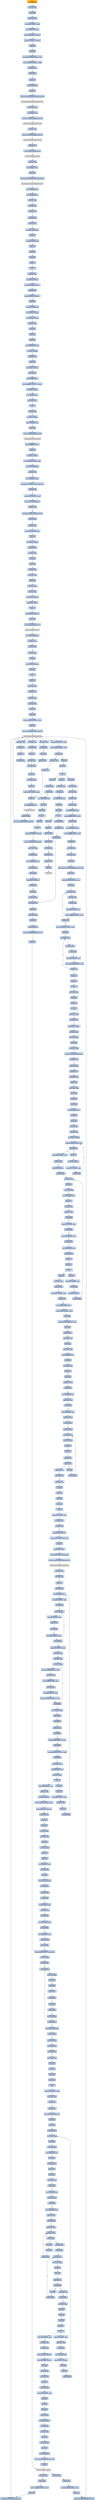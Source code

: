 digraph G {
node[shape=rectangle,style=filled,fillcolor=lightsteelblue,color=lightsteelblue]
bgcolor="transparent"
a0x0041120fcall_0x004180db[label="start\ncall 0x004180db",color="lightgrey",fillcolor="orange"];
a0x004180dbmovl_edi_edi[label="0x004180db\nmovl %edi, %edi"];
a0x004180ddpushl_ebp[label="0x004180dd\npushl %ebp"];
a0x004180demovl_esp_ebp[label="0x004180de\nmovl %esp, %ebp"];
a0x004180e0subl_0x10UINT8_esp[label="0x004180e0\nsubl $0x10<UINT8>, %esp"];
a0x004180e3movl_0x00425180_eax[label="0x004180e3\nmovl 0x00425180, %eax"];
a0x004180e8andl_0x0UINT8__8ebp_[label="0x004180e8\nandl $0x0<UINT8>, -8(%ebp)"];
a0x004180ecandl_0x0UINT8__4ebp_[label="0x004180ec\nandl $0x0<UINT8>, -4(%ebp)"];
a0x004180f0pushl_ebx[label="0x004180f0\npushl %ebx"];
a0x004180f1pushl_edi[label="0x004180f1\npushl %edi"];
a0x004180f2movl_0xbb40e64eUINT32_edi[label="0x004180f2\nmovl $0xbb40e64e<UINT32>, %edi"];
a0x004180f7movl_0xffff0000UINT32_ebx[label="0x004180f7\nmovl $0xffff0000<UINT32>, %ebx"];
a0x004180fccmpl_edi_eax[label="0x004180fc\ncmpl %edi, %eax"];
a0x004180feje_0x0041810d[label="0x004180fe\nje 0x0041810d"];
a0x0041810dpushl_esi[label="0x0041810d\npushl %esi"];
a0x0041810eleal__8ebp__eax[label="0x0041810e\nleal -8(%ebp), %eax"];
a0x00418111pushl_eax[label="0x00418111\npushl %eax"];
a0x00418112call_GetSystemTimeAsFileTime_kernel32_dll[label="0x00418112\ncall GetSystemTimeAsFileTime@kernel32.dll"];
GetSystemTimeAsFileTime_kernel32_dll[label="GetSystemTimeAsFileTime@kernel32.dll",color="lightgrey",fillcolor="lightgrey"];
a0x00418118movl__4ebp__esi[label="0x00418118\nmovl -4(%ebp), %esi"];
a0x0041811bxorl__8ebp__esi[label="0x0041811b\nxorl -8(%ebp), %esi"];
a0x0041811ecall_GetCurrentProcessId_kernel32_dll[label="0x0041811e\ncall GetCurrentProcessId@kernel32.dll"];
GetCurrentProcessId_kernel32_dll[label="GetCurrentProcessId@kernel32.dll",color="lightgrey",fillcolor="lightgrey"];
a0x00418124xorl_eax_esi[label="0x00418124\nxorl %eax, %esi"];
a0x00418126call_GetCurrentThreadId_kernel32_dll[label="0x00418126\ncall GetCurrentThreadId@kernel32.dll"];
GetCurrentThreadId_kernel32_dll[label="GetCurrentThreadId@kernel32.dll",color="lightgrey",fillcolor="lightgrey"];
a0x0041812cxorl_eax_esi[label="0x0041812c\nxorl %eax, %esi"];
a0x0041812ecall_GetTickCount_kernel32_dll[label="0x0041812e\ncall GetTickCount@kernel32.dll"];
GetTickCount_kernel32_dll[label="GetTickCount@kernel32.dll",color="lightgrey",fillcolor="lightgrey"];
a0x00418134xorl_eax_esi[label="0x00418134\nxorl %eax, %esi"];
a0x00418136leal__16ebp__eax[label="0x00418136\nleal -16(%ebp), %eax"];
a0x00418139pushl_eax[label="0x00418139\npushl %eax"];
a0x0041813acall_QueryPerformanceCounter_kernel32_dll[label="0x0041813a\ncall QueryPerformanceCounter@kernel32.dll"];
QueryPerformanceCounter_kernel32_dll[label="QueryPerformanceCounter@kernel32.dll",color="lightgrey",fillcolor="lightgrey"];
a0x00418140movl__12ebp__eax[label="0x00418140\nmovl -12(%ebp), %eax"];
a0x00418143xorl__16ebp__eax[label="0x00418143\nxorl -16(%ebp), %eax"];
a0x00418146xorl_eax_esi[label="0x00418146\nxorl %eax, %esi"];
a0x00418148cmpl_edi_esi[label="0x00418148\ncmpl %edi, %esi"];
a0x0041814ajne_0x00418153[label="0x0041814a\njne 0x00418153"];
a0x00418153testl_esi_ebx[label="0x00418153\ntestl %esi, %ebx"];
a0x00418155jne_0x0041815e[label="0x00418155\njne 0x0041815e"];
a0x0041815emovl_esi_0x00425180[label="0x0041815e\nmovl %esi, 0x00425180"];
a0x00418164notl_esi[label="0x00418164\nnotl %esi"];
a0x00418166movl_esi_0x00425184[label="0x00418166\nmovl %esi, 0x00425184"];
a0x0041816cpopl_esi[label="0x0041816c\npopl %esi"];
a0x0041816dpopl_edi[label="0x0041816d\npopl %edi"];
a0x0041816epopl_ebx[label="0x0041816e\npopl %ebx"];
a0x0041816fleave_[label="0x0041816f\nleave "];
a0x00418170ret[label="0x00418170\nret"];
a0x00411214jmp_0x00411091[label="0x00411214\njmp 0x00411091"];
a0x00411091pushl_0x58UINT8[label="0x00411091\npushl $0x58<UINT8>"];
a0x00411093pushl_0x422698UINT32[label="0x00411093\npushl $0x422698<UINT32>"];
a0x00411098call_0x0040d7ac[label="0x00411098\ncall 0x0040d7ac"];
a0x0040d7acpushl_0x40d810UINT32[label="0x0040d7ac\npushl $0x40d810<UINT32>"];
a0x0040d7b1pushl_fs_0[label="0x0040d7b1\npushl %fs:0"];
a0x0040d7b8movl_0x10esp__eax[label="0x0040d7b8\nmovl 0x10(%esp), %eax"];
a0x0040d7bcmovl_ebp_0x10esp_[label="0x0040d7bc\nmovl %ebp, 0x10(%esp)"];
a0x0040d7c0leal_0x10esp__ebp[label="0x0040d7c0\nleal 0x10(%esp), %ebp"];
a0x0040d7c4subl_eax_esp[label="0x0040d7c4\nsubl %eax, %esp"];
a0x0040d7c6pushl_ebx[label="0x0040d7c6\npushl %ebx"];
a0x0040d7c7pushl_esi[label="0x0040d7c7\npushl %esi"];
a0x0040d7c8pushl_edi[label="0x0040d7c8\npushl %edi"];
a0x0040d7c9movl_0x00425180_eax[label="0x0040d7c9\nmovl 0x00425180, %eax"];
a0x0040d7cexorl_eax__4ebp_[label="0x0040d7ce\nxorl %eax, -4(%ebp)"];
a0x0040d7d1xorl_ebp_eax[label="0x0040d7d1\nxorl %ebp, %eax"];
a0x0040d7d3pushl_eax[label="0x0040d7d3\npushl %eax"];
a0x0040d7d4movl_esp__24ebp_[label="0x0040d7d4\nmovl %esp, -24(%ebp)"];
a0x0040d7d7pushl__8ebp_[label="0x0040d7d7\npushl -8(%ebp)"];
a0x0040d7damovl__4ebp__eax[label="0x0040d7da\nmovl -4(%ebp), %eax"];
a0x0040d7ddmovl_0xfffffffeUINT32__4ebp_[label="0x0040d7dd\nmovl $0xfffffffe<UINT32>, -4(%ebp)"];
a0x0040d7e4movl_eax__8ebp_[label="0x0040d7e4\nmovl %eax, -8(%ebp)"];
a0x0040d7e7leal__16ebp__eax[label="0x0040d7e7\nleal -16(%ebp), %eax"];
a0x0040d7eamovl_eax_fs_0[label="0x0040d7ea\nmovl %eax, %fs:0"];
a0x0040d7f0ret[label="0x0040d7f0\nret"];
a0x0041109dxorl_esi_esi[label="0x0041109d\nxorl %esi, %esi"];
a0x0041109fmovl_esi__4ebp_[label="0x0041109f\nmovl %esi, -4(%ebp)"];
a0x004110a2leal__104ebp__eax[label="0x004110a2\nleal -104(%ebp), %eax"];
a0x004110a5pushl_eax[label="0x004110a5\npushl %eax"];
a0x004110a6call_GetStartupInfoA_kernel32_dll[label="0x004110a6\ncall GetStartupInfoA@kernel32.dll"];
GetStartupInfoA_kernel32_dll[label="GetStartupInfoA@kernel32.dll",color="lightgrey",fillcolor="lightgrey"];
a0x004110acpushl_0xfffffffeUINT8[label="0x004110ac\npushl $0xfffffffe<UINT8>"];
a0x004110aepopl_edi[label="0x004110ae\npopl %edi"];
a0x004110afmovl_edi__4ebp_[label="0x004110af\nmovl %edi, -4(%ebp)"];
a0x004110b2movl_0x5a4dUINT32_eax[label="0x004110b2\nmovl $0x5a4d<UINT32>, %eax"];
a0x004110b7cmpw_ax_0x00400000[label="0x004110b7\ncmpw %ax, 0x00400000"];
a0x004110bejne_0x004110f8[label="0x004110be\njne 0x004110f8"];
a0x004110c0movl_0x0040003c_eax[label="0x004110c0\nmovl 0x0040003c, %eax"];
a0x004110c5cmpl_0x4550UINT32_0x400000eax_[label="0x004110c5\ncmpl $0x4550<UINT32>, 0x400000(%eax)"];
a0x004110cfjne_0x004110f8[label="0x004110cf\njne 0x004110f8"];
a0x004110d1movl_0x10bUINT32_ecx[label="0x004110d1\nmovl $0x10b<UINT32>, %ecx"];
a0x004110d6cmpw_cx_0x400018eax_[label="0x004110d6\ncmpw %cx, 0x400018(%eax)"];
a0x004110ddjne_0x004110f8[label="0x004110dd\njne 0x004110f8"];
a0x004110dfcmpl_0xeUINT8_0x400074eax_[label="0x004110df\ncmpl $0xe<UINT8>, 0x400074(%eax)"];
a0x004110e6jbe_0x004110f8[label="0x004110e6\njbe 0x004110f8"];
a0x004110e8xorl_ecx_ecx[label="0x004110e8\nxorl %ecx, %ecx"];
a0x004110eacmpl_esi_0x4000e8eax_[label="0x004110ea\ncmpl %esi, 0x4000e8(%eax)"];
a0x004110f0setne_cl[label="0x004110f0\nsetne %cl"];
a0x004110f3movl_ecx__28ebp_[label="0x004110f3\nmovl %ecx, -28(%ebp)"];
a0x004110f6jmp_0x004110fb[label="0x004110f6\njmp 0x004110fb"];
a0x004110fbxorl_ebx_ebx[label="0x004110fb\nxorl %ebx, %ebx"];
a0x004110fdincl_ebx[label="0x004110fd\nincl %ebx"];
a0x004110fepushl_ebx[label="0x004110fe\npushl %ebx"];
a0x004110ffcall_0x004112a4[label="0x004110ff\ncall 0x004112a4"];
a0x004112a4movl_edi_edi[label="0x004112a4\nmovl %edi, %edi"];
a0x004112a6pushl_ebp[label="0x004112a6\npushl %ebp"];
a0x004112a7movl_esp_ebp[label="0x004112a7\nmovl %esp, %ebp"];
a0x004112a9xorl_eax_eax[label="0x004112a9\nxorl %eax, %eax"];
a0x004112abcmpl_eax_0x8ebp_[label="0x004112ab\ncmpl %eax, 0x8(%ebp)"];
a0x004112aepushl_0x0UINT8[label="0x004112ae\npushl $0x0<UINT8>"];
a0x004112b0sete_al[label="0x004112b0\nsete %al"];
a0x004112b3pushl_0x1000UINT32[label="0x004112b3\npushl $0x1000<UINT32>"];
a0x004112b8pushl_eax[label="0x004112b8\npushl %eax"];
a0x004112b9call_HeapCreate_kernel32_dll[label="0x004112b9\ncall HeapCreate@kernel32.dll"];
HeapCreate_kernel32_dll[label="HeapCreate@kernel32.dll",color="lightgrey",fillcolor="lightgrey"];
a0x004112bfmovl_eax_0x00426598[label="0x004112bf\nmovl %eax, 0x00426598"];
a0x004112c4testl_eax_eax[label="0x004112c4\ntestl %eax, %eax"];
a0x004112c6jne_0x004112ca[label="0x004112c6\njne 0x004112ca"];
a0x004112caxorl_eax_eax[label="0x004112ca\nxorl %eax, %eax"];
a0x004112ccincl_eax[label="0x004112cc\nincl %eax"];
a0x004112cdmovl_eax_0x0042819c[label="0x004112cd\nmovl %eax, 0x0042819c"];
a0x004112d2popl_ebp[label="0x004112d2\npopl %ebp"];
a0x004112d3ret[label="0x004112d3\nret"];
a0x00411104popl_ecx[label="0x00411104\npopl %ecx"];
a0x00411105testl_eax_eax[label="0x00411105\ntestl %eax, %eax"];
a0x00411107jne_0x00411111[label="0x00411107\njne 0x00411111"];
a0x00411111call_0x0041400b[label="0x00411111\ncall 0x0041400b"];
a0x0041400bmovl_edi_edi[label="0x0041400b\nmovl %edi, %edi"];
a0x0041400dpushl_esi[label="0x0041400d\npushl %esi"];
a0x0041400epushl_edi[label="0x0041400e\npushl %edi"];
a0x0041400fmovl_0x41ee84UINT32_esi[label="0x0041400f\nmovl $0x41ee84<UINT32>, %esi"];
a0x00414014pushl_esi[label="0x00414014\npushl %esi"];
a0x00414015call_GetModuleHandleW_kernel32_dll[label="0x00414015\ncall GetModuleHandleW@kernel32.dll"];
GetModuleHandleW_kernel32_dll[label="GetModuleHandleW@kernel32.dll",color="lightgrey",fillcolor="lightgrey"];
a0x0041401btestl_eax_eax[label="0x0041401b\ntestl %eax, %eax"];
a0x0041401djne_0x00414026[label="0x0041401d\njne 0x00414026"];
a0x0041401fpushl_esi[label="0x0041401f\npushl %esi"];
a0x00414020call_0x00411f47[label="0x00414020\ncall 0x00411f47"];
a0x00411f47movl_edi_edi[label="0x00411f47\nmovl %edi, %edi"];
a0x00411f49pushl_ebp[label="0x00411f49\npushl %ebp"];
a0x00411f4amovl_esp_ebp[label="0x00411f4a\nmovl %esp, %ebp"];
a0x00411f4cpushl_edi[label="0x00411f4c\npushl %edi"];
a0x00411f4dmovl_0x3e8UINT32_edi[label="0x00411f4d\nmovl $0x3e8<UINT32>, %edi"];
a0x00411f52pushl_edi[label="0x00411f52\npushl %edi"];
a0x00411f53call_Sleep_kernel32_dll[label="0x00411f53\ncall Sleep@kernel32.dll"];
Sleep_kernel32_dll[label="Sleep@kernel32.dll",color="lightgrey",fillcolor="lightgrey"];
a0x00411f59pushl_0x8ebp_[label="0x00411f59\npushl 0x8(%ebp)"];
a0x00411f5ccall_GetModuleHandleW_kernel32_dll[label="0x00411f5c\ncall GetModuleHandleW@kernel32.dll"];
a0x00411f62addl_0x3e8UINT32_edi[label="0x00411f62\naddl $0x3e8<UINT32>, %edi"];
a0x00411f68cmpl_0xea60UINT32_edi[label="0x00411f68\ncmpl $0xea60<UINT32>, %edi"];
a0x00411f6eja_0x00411f74[label="0x00411f6e\nja 0x00411f74"];
a0x00411f70testl_eax_eax[label="0x00411f70\ntestl %eax, %eax"];
a0x00411f72je_0x00411f52[label="0x00411f72\nje 0x00411f52"];
a0x00411f74popl_edi[label="0x00411f74\npopl %edi"];
a0x00411f75popl_ebp[label="0x00411f75\npopl %ebp"];
a0x00411f76ret[label="0x00411f76\nret"];
a0x00414025popl_ecx[label="0x00414025\npopl %ecx"];
a0x00414026movl_eax_edi[label="0x00414026\nmovl %eax, %edi"];
a0x00414028testl_edi_edi[label="0x00414028\ntestl %edi, %edi"];
a0x0041402aje_0x0041418e[label="0x0041402a\nje 0x0041418e"];
a0x0041418ecall_0x00413cb7[label="0x0041418e\ncall 0x00413cb7"];
a0x00413cb7movl_0x00425534_eax[label="0x00413cb7\nmovl 0x00425534, %eax"];
a0x00413cbccmpl_0xffffffffUINT8_eax[label="0x00413cbc\ncmpl $0xffffffff<UINT8>, %eax"];
a0x00413cbfje_0x00413cd7[label="0x00413cbf\nje 0x00413cd7"];
a0x00413cd7movl_0x00425538_eax[label="0x00413cd7\nmovl 0x00425538, %eax"];
a0x00413cdccmpl_0xffffffffUINT8_eax[label="0x00413cdc\ncmpl $0xffffffff<UINT8>, %eax"];
a0x00413cdfje_0x00413cef[label="0x00413cdf\nje 0x00413cef"];
a0x00413cefjmp_0x0041131f[label="0x00413cef\njmp 0x0041131f"];
a0x0041131fmovl_edi_edi[label="0x0041131f\nmovl %edi, %edi"];
a0x00411321pushl_ebx[label="0x00411321\npushl %ebx"];
a0x00411322movl_DeleteCriticalSection_kernel32_dll_ebx[label="0x00411322\nmovl DeleteCriticalSection@kernel32.dll, %ebx"];
a0x00411328pushl_esi[label="0x00411328\npushl %esi"];
a0x00411329movl_0x425320UINT32_esi[label="0x00411329\nmovl $0x425320<UINT32>, %esi"];
a0x0041132epushl_edi[label="0x0041132e\npushl %edi"];
a0x0041132fmovl_esi__edi[label="0x0041132f\nmovl (%esi), %edi"];
a0x00411331testl_edi_edi[label="0x00411331\ntestl %edi, %edi"];
a0x00411333je_0x00411348[label="0x00411333\nje 0x00411348"];
a0x00411348addl_0x8UINT8_esi[label="0x00411348\naddl $0x8<UINT8>, %esi"];
a0x0041134bcmpl_0x425440UINT32_esi[label="0x0041134b\ncmpl $0x425440<UINT32>, %esi"];
a0x00411351jl_0x0041132f[label="0x00411351\njl 0x0041132f"];
a0x00411353movl_0x425320UINT32_esi[label="0x00411353\nmovl $0x425320<UINT32>, %esi"];
a0x00411358popl_edi[label="0x00411358\npopl %edi"];
a0x00411359movl_esi__eax[label="0x00411359\nmovl (%esi), %eax"];
a0x0041135btestl_eax_eax[label="0x0041135b\ntestl %eax, %eax"];
a0x0041135dje_0x00411368[label="0x0041135d\nje 0x00411368"];
a0x00411368addl_0x8UINT8_esi[label="0x00411368\naddl $0x8<UINT8>, %esi"];
a0x0041136bcmpl_0x425440UINT32_esi[label="0x0041136b\ncmpl $0x425440<UINT32>, %esi"];
a0x00411371jl_0x00411359[label="0x00411371\njl 0x00411359"];
a0x00411373popl_esi[label="0x00411373\npopl %esi"];
a0x00411374popl_ebx[label="0x00411374\npopl %ebx"];
a0x00411375ret[label="0x00411375\nret"];
a0x00414193xorl_eax_eax[label="0x00414193\nxorl %eax, %eax"];
a0x00414195popl_edi[label="0x00414195\npopl %edi"];
a0x00414196popl_esi[label="0x00414196\npopl %esi"];
a0x00414197ret[label="0x00414197\nret"];
a0x00411116testl_eax_eax[label="0x00411116\ntestl %eax, %eax"];
a0x00411118jne_0x00411122[label="0x00411118\njne 0x00411122"];
a0x0041111apushl_0x10UINT8[label="0x0041111a\npushl $0x10<UINT8>"];
a0x0041111ccall_0x00411068[label="0x0041111c\ncall 0x00411068"];
a0x00411068movl_edi_edi[label="0x00411068\nmovl %edi, %edi"];
a0x0041106apushl_ebp[label="0x0041106a\npushl %ebp"];
a0x0041106bmovl_esp_ebp[label="0x0041106b\nmovl %esp, %ebp"];
a0x0041106dcmpl_0x1UINT8_0x00426594[label="0x0041106d\ncmpl $0x1<UINT8>, 0x00426594"];
a0x00411074jne_0x0041107b[label="0x00411074\njne 0x0041107b"];
a0x0041107bpushl_0x8ebp_[label="0x0041107b\npushl 0x8(%ebp)"];
a0x0041107ecall_0x0041227f[label="0x0041107e\ncall 0x0041227f"];
a0x0041227fmovl_edi_edi[label="0x0041227f\nmovl %edi, %edi"];
a0x00412281pushl_ebp[label="0x00412281\npushl %ebp"];
a0x00412282movl_esp_ebp[label="0x00412282\nmovl %esp, %ebp"];
a0x00412284pushl_ecx[label="0x00412284\npushl %ecx"];
a0x00412285pushl_ecx[label="0x00412285\npushl %ecx"];
a0x00412286pushl_ebx[label="0x00412286\npushl %ebx"];
a0x00412287movl_0x8ebp__ebx[label="0x00412287\nmovl 0x8(%ebp), %ebx"];
a0x0041228apushl_esi[label="0x0041228a\npushl %esi"];
a0x0041228bpushl_edi[label="0x0041228b\npushl %edi"];
a0x0041228cxorl_esi_esi[label="0x0041228c\nxorl %esi, %esi"];
a0x0041228exorl_edi_edi[label="0x0041228e\nxorl %edi, %edi"];
a0x00412290movl_edi__4ebp_[label="0x00412290\nmovl %edi, -4(%ebp)"];
a0x00412293cmpl_0x425448edi8__ebx[label="0x00412293\ncmpl 0x425448(,%edi,8), %ebx"];
a0x0041229aje_0x004122a5[label="0x0041229a\nje 0x004122a5"];
a0x0041229cincl_edi[label="0x0041229c\nincl %edi"];
a0x0041229dmovl_edi__4ebp_[label="0x0041229d\nmovl %edi, -4(%ebp)"];
a0x004122a0cmpl_0x17UINT8_edi[label="0x004122a0\ncmpl $0x17<UINT8>, %edi"];
a0x004122a3jb_0x00412293[label="0x004122a3\njb 0x00412293"];
a0x004122a5cmpl_0x17UINT8_edi[label="0x004122a5\ncmpl $0x17<UINT8>, %edi"];
a0x004122a8jae_0x00412425[label="0x004122a8\njae 0x00412425"];
a0x004122aepushl_0x3UINT8[label="0x004122ae\npushl $0x3<UINT8>"];
a0x004122b0call_0x004186c3[label="0x004122b0\ncall 0x004186c3"];
a0x004186c3movl_edi_edi[label="0x004186c3\nmovl %edi, %edi"];
a0x004186c5pushl_ebp[label="0x004186c5\npushl %ebp"];
a0x004186c6movl_esp_ebp[label="0x004186c6\nmovl %esp, %ebp"];
a0x004186c8movl_0x8ebp__ecx[label="0x004186c8\nmovl 0x8(%ebp), %ecx"];
a0x004186cbpushl_esi[label="0x004186cb\npushl %esi"];
a0x004186ccxorl_esi_esi[label="0x004186cc\nxorl %esi, %esi"];
a0x004186cecmpl_esi_ecx[label="0x004186ce\ncmpl %esi, %ecx"];
a0x004186d0jl_0x004186f0[label="0x004186d0\njl 0x004186f0"];
a0x004186d2cmpl_0x2UINT8_ecx[label="0x004186d2\ncmpl $0x2<UINT8>, %ecx"];
a0x004186d5jle_0x004186e3[label="0x004186d5\njle 0x004186e3"];
a0x004186d7cmpl_0x3UINT8_ecx[label="0x004186d7\ncmpl $0x3<UINT8>, %ecx"];
a0x004186dajne_0x004186f0[label="0x004186da\njne 0x004186f0"];
a0x004186dcmovl_0x00426594_eax[label="0x004186dc\nmovl 0x00426594, %eax"];
a0x004186e1jmp_0x0041870b[label="0x004186e1\njmp 0x0041870b"];
a0x0041870bpopl_esi[label="0x0041870b\npopl %esi"];
a0x0041870cpopl_ebp[label="0x0041870c\npopl %ebp"];
a0x0041870dret[label="0x0041870d\nret"];
a0x004122b5popl_ecx[label="0x004122b5\npopl %ecx"];
a0x004122b6cmpl_0x1UINT8_eax[label="0x004122b6\ncmpl $0x1<UINT8>, %eax"];
a0x004122b9je_0x004123f3[label="0x004122b9\nje 0x004123f3"];
a0x004122bfpushl_0x3UINT8[label="0x004122bf\npushl $0x3<UINT8>"];
a0x004122c1call_0x004186c3[label="0x004122c1\ncall 0x004186c3"];
a0x004122c6popl_ecx[label="0x004122c6\npopl %ecx"];
a0x004122c7testl_eax_eax[label="0x004122c7\ntestl %eax, %eax"];
a0x004122c9jne_0x004122d8[label="0x004122c9\njne 0x004122d8"];
a0x004122d8cmpl_0xfcUINT32_ebx[label="0x004122d8\ncmpl $0xfc<UINT32>, %ebx"];
a0x004122deje_0x00412425[label="0x004122de\nje 0x00412425"];
a0x004122e4pushl_0x41ee38UINT32[label="0x004122e4\npushl $0x41ee38<UINT32>"];
a0x004122e9movl_0x314UINT32_ebx[label="0x004122e9\nmovl $0x314<UINT32>, %ebx"];
a0x004122eepushl_ebx[label="0x004122ee\npushl %ebx"];
a0x004122efmovl_0x426728UINT32_edi[label="0x004122ef\nmovl $0x426728<UINT32>, %edi"];
a0x004122f4pushl_edi[label="0x004122f4\npushl %edi"];
a0x004122f5call_0x00412cc5[label="0x004122f5\ncall 0x00412cc5"];
a0x00412cc5movl_edi_edi[label="0x00412cc5\nmovl %edi, %edi"];
a0x00412cc7pushl_ebp[label="0x00412cc7\npushl %ebp"];
a0x00412cc8movl_esp_ebp[label="0x00412cc8\nmovl %esp, %ebp"];
a0x00412ccamovl_0x8ebp__ecx[label="0x00412cca\nmovl 0x8(%ebp), %ecx"];
a0x00412ccdpushl_ebx[label="0x00412ccd\npushl %ebx"];
a0x00412ccexorl_ebx_ebx[label="0x00412cce\nxorl %ebx, %ebx"];
a0x00412cd0pushl_esi[label="0x00412cd0\npushl %esi"];
a0x00412cd1pushl_edi[label="0x00412cd1\npushl %edi"];
a0x00412cd2cmpl_ebx_ecx[label="0x00412cd2\ncmpl %ebx, %ecx"];
a0x00412cd4je_0x00412cdd[label="0x00412cd4\nje 0x00412cdd"];
a0x00412cd6movl_0xcebp__edi[label="0x00412cd6\nmovl 0xc(%ebp), %edi"];
a0x00412cd9cmpl_ebx_edi[label="0x00412cd9\ncmpl %ebx, %edi"];
a0x00412cdbja_0x00412cf8[label="0x00412cdb\nja 0x00412cf8"];
a0x00412cf8movl_0x10ebp__esi[label="0x00412cf8\nmovl 0x10(%ebp), %esi"];
a0x00412cfbcmpl_ebx_esi[label="0x00412cfb\ncmpl %ebx, %esi"];
a0x00412cfdjne_0x00412d03[label="0x00412cfd\njne 0x00412d03"];
a0x00412d03movl_ecx_edx[label="0x00412d03\nmovl %ecx, %edx"];
a0x00412d05movb_esi__al[label="0x00412d05\nmovb (%esi), %al"];
a0x00412d07movb_al_edx_[label="0x00412d07\nmovb %al, (%edx)"];
a0x00412d09incl_edx[label="0x00412d09\nincl %edx"];
a0x00412d0aincl_esi[label="0x00412d0a\nincl %esi"];
a0x00412d0bcmpb_bl_al[label="0x00412d0b\ncmpb %bl, %al"];
a0x00412d0dje_0x00412d12[label="0x00412d0d\nje 0x00412d12"];
a0x00412d0fdecl_edi[label="0x00412d0f\ndecl %edi"];
a0x00412d10jne_0x00412d05[label="0x00412d10\njne 0x00412d05"];
a0x00412d12cmpl_ebx_edi[label="0x00412d12\ncmpl %ebx, %edi"];
a0x00412d14jne_0x00412d26[label="0x00412d14\njne 0x00412d26"];
a0x00412d26xorl_eax_eax[label="0x00412d26\nxorl %eax, %eax"];
a0x00412d28popl_edi[label="0x00412d28\npopl %edi"];
a0x00412d29popl_esi[label="0x00412d29\npopl %esi"];
a0x00412d2apopl_ebx[label="0x00412d2a\npopl %ebx"];
a0x00412d2bpopl_ebp[label="0x00412d2b\npopl %ebp"];
a0x00412d2cret[label="0x00412d2c\nret"];
a0x004122faaddl_0xcUINT8_esp[label="0x004122fa\naddl $0xc<UINT8>, %esp"];
a0x004122fdtestl_eax_eax[label="0x004122fd\ntestl %eax, %eax"];
a0x004122ffje_0x0041230e[label="0x004122ff\nje 0x0041230e"];
a0x0041230epushl_0x104UINT32[label="0x0041230e\npushl $0x104<UINT32>"];
a0x00412313movl_0x426741UINT32_esi[label="0x00412313\nmovl $0x426741<UINT32>, %esi"];
a0x00412318pushl_esi[label="0x00412318\npushl %esi"];
a0x00412319pushl_0x0UINT8[label="0x00412319\npushl $0x0<UINT8>"];
a0x0041231bmovb_0x0UINT8_0x00426845[label="0x0041231b\nmovb $0x0<UINT8>, 0x00426845"];
a0x00412322call_GetModuleFileNameA_kernel32_dll[label="0x00412322\ncall GetModuleFileNameA@kernel32.dll"];
GetModuleFileNameA_kernel32_dll[label="GetModuleFileNameA@kernel32.dll",color="lightgrey",fillcolor="lightgrey"];
a0x00412328testl_eax_eax[label="0x00412328\ntestl %eax, %eax"];
a0x0041232ajne_0x00412352[label="0x0041232a\njne 0x00412352"];
a0x00412352pushl_esi[label="0x00412352\npushl %esi"];
a0x00412353call_0x0040d9a0[label="0x00412353\ncall 0x0040d9a0"];
a0x0040d9a0movl_0x4esp__ecx[label="0x0040d9a0\nmovl 0x4(%esp), %ecx"];
a0x0040d9a4testl_0x3UINT32_ecx[label="0x0040d9a4\ntestl $0x3<UINT32>, %ecx"];
a0x0040d9aaje_0x0040d9d0[label="0x0040d9aa\nje 0x0040d9d0"];
a0x0040d9acmovb_ecx__al[label="0x0040d9ac\nmovb (%ecx), %al"];
a0x0040d9aeaddl_0x1UINT8_ecx[label="0x0040d9ae\naddl $0x1<UINT8>, %ecx"];
a0x0040d9b1testb_al_al[label="0x0040d9b1\ntestb %al, %al"];
a0x0040d9b3je_0x0040da03[label="0x0040d9b3\nje 0x0040da03"];
a0x0040d9b5testl_0x3UINT32_ecx[label="0x0040d9b5\ntestl $0x3<UINT32>, %ecx"];
a0x0040d9bbjne_0x0040d9ac[label="0x0040d9bb\njne 0x0040d9ac"];
a0x0040d9bdaddl_0x0UINT32_eax[label="0x0040d9bd\naddl $0x0<UINT32>, %eax"];
a0x0040d9c2leal_esp__esp[label="0x0040d9c2\nleal (%esp), %esp"];
a0x0040d9c9leal_esp__esp[label="0x0040d9c9\nleal (%esp), %esp"];
a0x0040d9d0movl_ecx__eax[label="0x0040d9d0\nmovl (%ecx), %eax"];
a0x0040d9d2movl_0x7efefeffUINT32_edx[label="0x0040d9d2\nmovl $0x7efefeff<UINT32>, %edx"];
a0x0040d9d7addl_eax_edx[label="0x0040d9d7\naddl %eax, %edx"];
a0x0040d9d9xorl_0xffffffffUINT8_eax[label="0x0040d9d9\nxorl $0xffffffff<UINT8>, %eax"];
a0x0040d9dcxorl_edx_eax[label="0x0040d9dc\nxorl %edx, %eax"];
a0x0040d9deaddl_0x4UINT8_ecx[label="0x0040d9de\naddl $0x4<UINT8>, %ecx"];
a0x0040d9e1testl_0x81010100UINT32_eax[label="0x0040d9e1\ntestl $0x81010100<UINT32>, %eax"];
a0x0040d9e6je_0x0040d9d0[label="0x0040d9e6\nje 0x0040d9d0"];
a0x0040d9e8movl__4ecx__eax[label="0x0040d9e8\nmovl -4(%ecx), %eax"];
a0x0040d9ebtestb_al_al[label="0x0040d9eb\ntestb %al, %al"];
a0x0040d9edje_0x0040da21[label="0x0040d9ed\nje 0x0040da21"];
a0x0040d9eftestb_ah_ah[label="0x0040d9ef\ntestb %ah, %ah"];
a0x0040d9f1je_0x0040da17[label="0x0040d9f1\nje 0x0040da17"];
a0x0040d9f3testl_0xff0000UINT32_eax[label="0x0040d9f3\ntestl $0xff0000<UINT32>, %eax"];
a0x0040d9f8je_0x0040da0d[label="0x0040d9f8\nje 0x0040da0d"];
a0x0040d9fatestl_0xff000000UINT32_eax[label="0x0040d9fa\ntestl $0xff000000<UINT32>, %eax"];
a0x0040d9ffje_0x0040da03[label="0x0040d9ff\nje 0x0040da03"];
a0x0040da03leal__1ecx__eax[label="0x0040da03\nleal -1(%ecx), %eax"];
a0x0040da06movl_0x4esp__ecx[label="0x0040da06\nmovl 0x4(%esp), %ecx"];
a0x0040da0asubl_ecx_eax[label="0x0040da0a\nsubl %ecx, %eax"];
a0x0040da0cret[label="0x0040da0c\nret"];
a0x00412358incl_eax[label="0x00412358\nincl %eax"];
a0x00412359popl_ecx[label="0x00412359\npopl %ecx"];
a0x0041235acmpl_0x3cUINT8_eax[label="0x0041235a\ncmpl $0x3c<UINT8>, %eax"];
a0x0041235djbe_0x00412397[label="0x0041235d\njbe 0x00412397"];
a0x0041235fpushl_esi[label="0x0041235f\npushl %esi"];
a0x00412360call_0x0040d9a0[label="0x00412360\ncall 0x0040d9a0"];
a0x00412365subl_0x3bUINT8_esi[label="0x00412365\nsubl $0x3b<UINT8>, %esi"];
a0x00412368addl_esi_eax[label="0x00412368\naddl %esi, %eax"];
a0x0041236apushl_0x3UINT8[label="0x0041236a\npushl $0x3<UINT8>"];
a0x0041236cmovl_0x426a3cUINT32_ecx[label="0x0041236c\nmovl $0x426a3c<UINT32>, %ecx"];
a0x00412371pushl_0x41ee1cUINT32[label="0x00412371\npushl $0x41ee1c<UINT32>"];
a0x00412376subl_eax_ecx[label="0x00412376\nsubl %eax, %ecx"];
a0x00412378pushl_ecx[label="0x00412378\npushl %ecx"];
a0x00412379pushl_eax[label="0x00412379\npushl %eax"];
a0x0041237acall_0x0041860e[label="0x0041237a\ncall 0x0041860e"];
a0x0041860emovl_edi_edi[label="0x0041860e\nmovl %edi, %edi"];
a0x00418610pushl_ebp[label="0x00418610\npushl %ebp"];
a0x00418611movl_esp_ebp[label="0x00418611\nmovl %esp, %ebp"];
a0x00418613pushl_ebx[label="0x00418613\npushl %ebx"];
a0x00418614pushl_esi[label="0x00418614\npushl %esi"];
a0x00418615movl_0x8ebp__esi[label="0x00418615\nmovl 0x8(%ebp), %esi"];
a0x00418618xorl_ebx_ebx[label="0x00418618\nxorl %ebx, %ebx"];
a0x0041861apushl_edi[label="0x0041861a\npushl %edi"];
a0x0041861bcmpl_ebx_0x14ebp_[label="0x0041861b\ncmpl %ebx, 0x14(%ebp)"];
a0x0041861ejne_0x00418630[label="0x0041861e\njne 0x00418630"];
a0x00418630cmpl_ebx_esi[label="0x00418630\ncmpl %ebx, %esi"];
a0x00418632je_0x0041863b[label="0x00418632\nje 0x0041863b"];
a0x00418634movl_0xcebp__edi[label="0x00418634\nmovl 0xc(%ebp), %edi"];
a0x00418637cmpl_ebx_edi[label="0x00418637\ncmpl %ebx, %edi"];
a0x00418639ja_0x00418656[label="0x00418639\nja 0x00418656"];
a0x00418656cmpl_ebx_0x14ebp_[label="0x00418656\ncmpl %ebx, 0x14(%ebp)"];
a0x00418659jne_0x0041865f[label="0x00418659\njne 0x0041865f"];
a0x0041865fmovl_0x10ebp__edx[label="0x0041865f\nmovl 0x10(%ebp), %edx"];
a0x00418662cmpl_ebx_edx[label="0x00418662\ncmpl %ebx, %edx"];
a0x00418664jne_0x0041866a[label="0x00418664\njne 0x0041866a"];
a0x0041866acmpl_0xffffffffUINT8_0x14ebp_[label="0x0041866a\ncmpl $0xffffffff<UINT8>, 0x14(%ebp)"];
a0x0041866emovl_esi_eax[label="0x0041866e\nmovl %esi, %eax"];
a0x00418670jne_0x00418681[label="0x00418670\njne 0x00418681"];
a0x00418681movb_edx__cl[label="0x00418681\nmovb (%edx), %cl"];
a0x00418683movb_cl_eax_[label="0x00418683\nmovb %cl, (%eax)"];
a0x00418685incl_eax[label="0x00418685\nincl %eax"];
a0x00418686incl_edx[label="0x00418686\nincl %edx"];
a0x00418687cmpb_bl_cl[label="0x00418687\ncmpb %bl, %cl"];
a0x00418689je_0x00418693[label="0x00418689\nje 0x00418693"];
a0x0041868bdecl_edi[label="0x0041868b\ndecl %edi"];
a0x0041868cje_0x00418693[label="0x0041868c\nje 0x00418693"];
a0x0041868edecl_0x14ebp_[label="0x0041868e\ndecl 0x14(%ebp)"];
a0x00418691jne_0x00418681[label="0x00418691\njne 0x00418681"];
a0x00418693cmpl_ebx_0x14ebp_[label="0x00418693\ncmpl %ebx, 0x14(%ebp)"];
a0x00418696jne_0x0041869a[label="0x00418696\njne 0x0041869a"];
a0x00418698movb_bl_eax_[label="0x00418698\nmovb %bl, (%eax)"];
a0x0041869acmpl_ebx_edi[label="0x0041869a\ncmpl %ebx, %edi"];
a0x0041869cjne_0x00418629[label="0x0041869c\njne 0x00418629"];
a0x00418629xorl_eax_eax[label="0x00418629\nxorl %eax, %eax"];
a0x0041862bpopl_edi[label="0x0041862b\npopl %edi"];
a0x0041862cpopl_esi[label="0x0041862c\npopl %esi"];
a0x0041862dpopl_ebx[label="0x0041862d\npopl %ebx"];
a0x0041862epopl_ebp[label="0x0041862e\npopl %ebp"];
a0x0041862fret[label="0x0041862f\nret"];
a0x0041237faddl_0x14UINT8_esp[label="0x0041237f\naddl $0x14<UINT8>, %esp"];
a0x00412382testl_eax_eax[label="0x00412382\ntestl %eax, %eax"];
a0x00412384je_0x00412397[label="0x00412384\nje 0x00412397"];
a0x00412397xorl_esi_esi[label="0x00412397\nxorl %esi, %esi"];
a0x00412399pushl_0x41ee18UINT32[label="0x00412399\npushl $0x41ee18<UINT32>"];
a0x0041239epushl_ebx[label="0x0041239e\npushl %ebx"];
a0x0041239fpushl_edi[label="0x0041239f\npushl %edi"];
a0x004123a0call_0x0041859a[label="0x004123a0\ncall 0x0041859a"];
a0x0041859amovl_edi_edi[label="0x0041859a\nmovl %edi, %edi"];
a0x0041859cpushl_ebp[label="0x0041859c\npushl %ebp"];
a0x0041859dmovl_esp_ebp[label="0x0041859d\nmovl %esp, %ebp"];
a0x0041859fmovl_0x8ebp__eax[label="0x0041859f\nmovl 0x8(%ebp), %eax"];
a0x004185a2pushl_ebx[label="0x004185a2\npushl %ebx"];
a0x004185a3xorl_ebx_ebx[label="0x004185a3\nxorl %ebx, %ebx"];
a0x004185a5pushl_esi[label="0x004185a5\npushl %esi"];
a0x004185a6pushl_edi[label="0x004185a6\npushl %edi"];
a0x004185a7cmpl_ebx_eax[label="0x004185a7\ncmpl %ebx, %eax"];
a0x004185a9je_0x004185b2[label="0x004185a9\nje 0x004185b2"];
a0x004185abmovl_0xcebp__edi[label="0x004185ab\nmovl 0xc(%ebp), %edi"];
a0x004185aecmpl_ebx_edi[label="0x004185ae\ncmpl %ebx, %edi"];
a0x004185b0ja_0x004185cd[label="0x004185b0\nja 0x004185cd"];
a0x004185cdmovl_0x10ebp__esi[label="0x004185cd\nmovl 0x10(%ebp), %esi"];
a0x004185d0cmpl_ebx_esi[label="0x004185d0\ncmpl %ebx, %esi"];
a0x004185d2jne_0x004185d8[label="0x004185d2\njne 0x004185d8"];
a0x004185d8movl_eax_edx[label="0x004185d8\nmovl %eax, %edx"];
a0x004185dacmpb_bl_edx_[label="0x004185da\ncmpb %bl, (%edx)"];
a0x004185dcje_0x004185e2[label="0x004185dc\nje 0x004185e2"];
a0x004185deincl_edx[label="0x004185de\nincl %edx"];
a0x004185dfdecl_edi[label="0x004185df\ndecl %edi"];
a0x004185e0jne_0x004185da[label="0x004185e0\njne 0x004185da"];
a0x004185e2cmpl_ebx_edi[label="0x004185e2\ncmpl %ebx, %edi"];
a0x004185e4je_0x004185d4[label="0x004185e4\nje 0x004185d4"];
a0x004185e6movb_esi__cl[label="0x004185e6\nmovb (%esi), %cl"];
a0x004185e8movb_cl_edx_[label="0x004185e8\nmovb %cl, (%edx)"];
a0x004185eaincl_edx[label="0x004185ea\nincl %edx"];
a0x004185ebincl_esi[label="0x004185eb\nincl %esi"];
a0x004185eccmpb_bl_cl[label="0x004185ec\ncmpb %bl, %cl"];
a0x004185eeje_0x004185f3[label="0x004185ee\nje 0x004185f3"];
a0x004185f0decl_edi[label="0x004185f0\ndecl %edi"];
a0x004185f1jne_0x004185e6[label="0x004185f1\njne 0x004185e6"];
a0x004185f3cmpl_ebx_edi[label="0x004185f3\ncmpl %ebx, %edi"];
a0x004185f5jne_0x00418607[label="0x004185f5\njne 0x00418607"];
a0x00418607xorl_eax_eax[label="0x00418607\nxorl %eax, %eax"];
a0x00418609popl_edi[label="0x00418609\npopl %edi"];
a0x0041860apopl_esi[label="0x0041860a\npopl %esi"];
a0x0041860bpopl_ebx[label="0x0041860b\npopl %ebx"];
a0x0041860cpopl_ebp[label="0x0041860c\npopl %ebp"];
a0x0041860dret[label="0x0041860d\nret"];
a0x004123a5addl_0xcUINT8_esp[label="0x004123a5\naddl $0xc<UINT8>, %esp"];
a0x004123a8testl_eax_eax[label="0x004123a8\ntestl %eax, %eax"];
a0x004123aaje_0x004123b9[label="0x004123aa\nje 0x004123b9"];
a0x004123b9movl__4ebp__eax[label="0x004123b9\nmovl -4(%ebp), %eax"];
a0x004123bcpushl_0x42544ceax8_[label="0x004123bc\npushl 0x42544c(,%eax,8)"];
a0x004123c3pushl_ebx[label="0x004123c3\npushl %ebx"];
a0x004123c4pushl_edi[label="0x004123c4\npushl %edi"];
a0x004123c5call_0x0041859a[label="0x004123c5\ncall 0x0041859a"];
a0x004123caaddl_0xcUINT8_esp[label="0x004123ca\naddl $0xc<UINT8>, %esp"];
a0x004123cdtestl_eax_eax[label="0x004123cd\ntestl %eax, %eax"];
a0x004123cfje_0x004123de[label="0x004123cf\nje 0x004123de"];
a0x004123depushl_0x12010UINT32[label="0x004123de\npushl $0x12010<UINT32>"];
a0x004123e3pushl_0x41edf0UINT32[label="0x004123e3\npushl $0x41edf0<UINT32>"];
a0x004123e8pushl_edi[label="0x004123e8\npushl %edi"];
a0x004123e9call_0x00418431[label="0x004123e9\ncall 0x00418431"];
a0x00418431movl_edi_edi[label="0x00418431\nmovl %edi, %edi"];
a0x00418433pushl_ebp[label="0x00418433\npushl %ebp"];
a0x00418434movl_esp_ebp[label="0x00418434\nmovl %esp, %ebp"];
a0x00418436subl_0x14UINT8_esp[label="0x00418436\nsubl $0x14<UINT8>, %esp"];
a0x00418439pushl_ebx[label="0x00418439\npushl %ebx"];
a0x0041843apushl_esi[label="0x0041843a\npushl %esi"];
a0x0041843bpushl_edi[label="0x0041843b\npushl %edi"];
a0x0041843ccall_0x00413bc2[label="0x0041843c\ncall 0x00413bc2"];
a0x00413bc2pushl_0x0UINT8[label="0x00413bc2\npushl $0x0<UINT8>"];
a0x00413bc4call_0x00413b50[label="0x00413bc4\ncall 0x00413b50"];
a0x00413b50movl_edi_edi[label="0x00413b50\nmovl %edi, %edi"];
a0x00413b52pushl_ebp[label="0x00413b52\npushl %ebp"];
a0x00413b53movl_esp_ebp[label="0x00413b53\nmovl %esp, %ebp"];
a0x00413b55pushl_esi[label="0x00413b55\npushl %esi"];
a0x00413b56pushl_0x00425538[label="0x00413b56\npushl 0x00425538"];
a0x00413b5cmovl_TlsGetValue_kernel32_dll_esi[label="0x00413b5c\nmovl TlsGetValue@kernel32.dll, %esi"];
a0x00413b62call_esi[label="0x00413b62\ncall %esi"];
TlsGetValue_kernel32_dll[label="TlsGetValue@kernel32.dll",color="lightgrey",fillcolor="lightgrey"];
a0x00413b64testl_eax_eax[label="0x00413b64\ntestl %eax, %eax"];
a0x00413b66je_0x00413b89[label="0x00413b66\nje 0x00413b89"];
a0x00413b89movl_0x41ee84UINT32_esi[label="0x00413b89\nmovl $0x41ee84<UINT32>, %esi"];
a0x00413b8epushl_esi[label="0x00413b8e\npushl %esi"];
a0x00413b8fcall_GetModuleHandleW_kernel32_dll[label="0x00413b8f\ncall GetModuleHandleW@kernel32.dll"];
a0x00413b95testl_eax_eax[label="0x00413b95\ntestl %eax, %eax"];
a0x00413b97jne_0x00413ba4[label="0x00413b97\njne 0x00413ba4"];
a0x00413b99pushl_esi[label="0x00413b99\npushl %esi"];
a0x00413b9acall_0x00411f47[label="0x00413b9a\ncall 0x00411f47"];
a0x00413b9fpopl_ecx[label="0x00413b9f\npopl %ecx"];
a0x00413ba0testl_eax_eax[label="0x00413ba0\ntestl %eax, %eax"];
a0x00413ba2je_0x00413bbc[label="0x00413ba2\nje 0x00413bbc"];
a0x00413bbcmovl_0x8ebp__eax[label="0x00413bbc\nmovl 0x8(%ebp), %eax"];
a0x00413bbfpopl_esi[label="0x00413bbf\npopl %esi"];
a0x00413bc0popl_ebp[label="0x00413bc0\npopl %ebp"];
a0x00413bc1ret[label="0x00413bc1\nret"];
a0x00413bc9popl_ecx[label="0x00413bc9\npopl %ecx"];
a0x00413bcaret[label="0x00413bca\nret"];
a0x00418441andl_0x0UINT8__4ebp_[label="0x00418441\nandl $0x0<UINT8>, -4(%ebp)"];
a0x00418445cmpl_0x0UINT8_0x00426f04[label="0x00418445\ncmpl $0x0<UINT8>, 0x00426f04"];
a0x0041844cmovl_eax_ebx[label="0x0041844c\nmovl %eax, %ebx"];
a0x0041844ejne_0x004184e2[label="0x0041844e\njne 0x004184e2"];
a0x004184e2movl_0x00426f10_eax[label="0x004184e2\nmovl 0x00426f10, %eax"];
a0x004184e7cmpl_ebx_eax[label="0x004184e7\ncmpl %ebx, %eax"];
a0x004184e9je_0x0041853a[label="0x004184e9\nje 0x0041853a"];
a0x004184ebcmpl_ebx_0x00426f14[label="0x004184eb\ncmpl %ebx, 0x00426f14"];
a0x004184f1je_0x0041853a[label="0x004184f1\nje 0x0041853a"];
a0x004184f3pushl_eax[label="0x004184f3\npushl %eax"];
a0x004184f4call_0x00413bcb[label="0x004184f4\ncall 0x00413bcb"];
a0x00413bcbmovl_edi_edi[label="0x00413bcb\nmovl %edi, %edi"];
a0x00413bcdpushl_ebp[label="0x00413bcd\npushl %ebp"];
a0x00413bcemovl_esp_ebp[label="0x00413bce\nmovl %esp, %ebp"];
a0x00413bd0pushl_esi[label="0x00413bd0\npushl %esi"];
a0x00413bd1pushl_0x00425538[label="0x00413bd1\npushl 0x00425538"];
a0x00413bd7movl_TlsGetValue_kernel32_dll_esi[label="0x00413bd7\nmovl TlsGetValue@kernel32.dll, %esi"];
a0x00413bddcall_esi[label="0x00413bdd\ncall %esi"];
a0x00413bdftestl_eax_eax[label="0x00413bdf\ntestl %eax, %eax"];
a0x00413be1je_0x00413c04[label="0x00413be1\nje 0x00413c04"];
a0x00413c04movl_0x41ee84UINT32_esi[label="0x00413c04\nmovl $0x41ee84<UINT32>, %esi"];
a0x00413c09pushl_esi[label="0x00413c09\npushl %esi"];
a0x00413c0acall_GetModuleHandleW_kernel32_dll[label="0x00413c0a\ncall GetModuleHandleW@kernel32.dll"];
a0x00413c10testl_eax_eax[label="0x00413c10\ntestl %eax, %eax"];
a0x00413c12jne_0x00413c1f[label="0x00413c12\njne 0x00413c1f"];
a0x00413c14pushl_esi[label="0x00413c14\npushl %esi"];
a0x00413c15call_0x00411f47[label="0x00413c15\ncall 0x00411f47"];
a0x00413c1apopl_ecx[label="0x00413c1a\npopl %ecx"];
a0x00413c1btestl_eax_eax[label="0x00413c1b\ntestl %eax, %eax"];
a0x00413c1dje_0x00413c37[label="0x00413c1d\nje 0x00413c37"];
a0x00413c37movl_0x8ebp__eax[label="0x00413c37\nmovl 0x8(%ebp), %eax"];
a0x00413c3apopl_esi[label="0x00413c3a\npopl %esi"];
a0x00413c3bpopl_ebp[label="0x00413c3b\npopl %ebp"];
a0x00413c3cret[label="0x00413c3c\nret"];
a0x004184f9pushl_0x00426f14[label="0x004184f9\npushl 0x00426f14"];
a0x004184ffmovl_eax_esi[label="0x004184ff\nmovl %eax, %esi"];
a0x00418501call_0x00413bcb[label="0x00418501\ncall 0x00413bcb"];
a0x00418506popl_ecx[label="0x00418506\npopl %ecx"];
a0x00418507popl_ecx[label="0x00418507\npopl %ecx"];
a0x00418508movl_eax_edi[label="0x00418508\nmovl %eax, %edi"];
a0x0041850atestl_esi_esi[label="0x0041850a\ntestl %esi, %esi"];
a0x0041850cje_0x0041853a[label="0x0041850c\nje 0x0041853a"];
a0x0041850etestl_edi_edi[label="0x0041850e\ntestl %edi, %edi"];
a0x00418510je_0x0041853a[label="0x00418510\nje 0x0041853a"];
a0x00418512call_esi[label="0x00418512\ncall %esi"];
a0x3be53bd8[label="0x3be53bd8",color="lightgrey",fillcolor="lightgrey"];
a0x0041120fcall_0x004180db -> a0x004180dbmovl_edi_edi [color="#000000"];
a0x004180dbmovl_edi_edi -> a0x004180ddpushl_ebp [color="#000000"];
a0x004180ddpushl_ebp -> a0x004180demovl_esp_ebp [color="#000000"];
a0x004180demovl_esp_ebp -> a0x004180e0subl_0x10UINT8_esp [color="#000000"];
a0x004180e0subl_0x10UINT8_esp -> a0x004180e3movl_0x00425180_eax [color="#000000"];
a0x004180e3movl_0x00425180_eax -> a0x004180e8andl_0x0UINT8__8ebp_ [color="#000000"];
a0x004180e8andl_0x0UINT8__8ebp_ -> a0x004180ecandl_0x0UINT8__4ebp_ [color="#000000"];
a0x004180ecandl_0x0UINT8__4ebp_ -> a0x004180f0pushl_ebx [color="#000000"];
a0x004180f0pushl_ebx -> a0x004180f1pushl_edi [color="#000000"];
a0x004180f1pushl_edi -> a0x004180f2movl_0xbb40e64eUINT32_edi [color="#000000"];
a0x004180f2movl_0xbb40e64eUINT32_edi -> a0x004180f7movl_0xffff0000UINT32_ebx [color="#000000"];
a0x004180f7movl_0xffff0000UINT32_ebx -> a0x004180fccmpl_edi_eax [color="#000000"];
a0x004180fccmpl_edi_eax -> a0x004180feje_0x0041810d [color="#000000"];
a0x004180feje_0x0041810d -> a0x0041810dpushl_esi [color="#000000",label="T"];
a0x0041810dpushl_esi -> a0x0041810eleal__8ebp__eax [color="#000000"];
a0x0041810eleal__8ebp__eax -> a0x00418111pushl_eax [color="#000000"];
a0x00418111pushl_eax -> a0x00418112call_GetSystemTimeAsFileTime_kernel32_dll [color="#000000"];
a0x00418112call_GetSystemTimeAsFileTime_kernel32_dll -> GetSystemTimeAsFileTime_kernel32_dll [color="#000000"];
GetSystemTimeAsFileTime_kernel32_dll -> a0x00418118movl__4ebp__esi [color="#000000"];
a0x00418118movl__4ebp__esi -> a0x0041811bxorl__8ebp__esi [color="#000000"];
a0x0041811bxorl__8ebp__esi -> a0x0041811ecall_GetCurrentProcessId_kernel32_dll [color="#000000"];
a0x0041811ecall_GetCurrentProcessId_kernel32_dll -> GetCurrentProcessId_kernel32_dll [color="#000000"];
GetCurrentProcessId_kernel32_dll -> a0x00418124xorl_eax_esi [color="#000000"];
a0x00418124xorl_eax_esi -> a0x00418126call_GetCurrentThreadId_kernel32_dll [color="#000000"];
a0x00418126call_GetCurrentThreadId_kernel32_dll -> GetCurrentThreadId_kernel32_dll [color="#000000"];
GetCurrentThreadId_kernel32_dll -> a0x0041812cxorl_eax_esi [color="#000000"];
a0x0041812cxorl_eax_esi -> a0x0041812ecall_GetTickCount_kernel32_dll [color="#000000"];
a0x0041812ecall_GetTickCount_kernel32_dll -> GetTickCount_kernel32_dll [color="#000000"];
GetTickCount_kernel32_dll -> a0x00418134xorl_eax_esi [color="#000000"];
a0x00418134xorl_eax_esi -> a0x00418136leal__16ebp__eax [color="#000000"];
a0x00418136leal__16ebp__eax -> a0x00418139pushl_eax [color="#000000"];
a0x00418139pushl_eax -> a0x0041813acall_QueryPerformanceCounter_kernel32_dll [color="#000000"];
a0x0041813acall_QueryPerformanceCounter_kernel32_dll -> QueryPerformanceCounter_kernel32_dll [color="#000000"];
QueryPerformanceCounter_kernel32_dll -> a0x00418140movl__12ebp__eax [color="#000000"];
a0x00418140movl__12ebp__eax -> a0x00418143xorl__16ebp__eax [color="#000000"];
a0x00418143xorl__16ebp__eax -> a0x00418146xorl_eax_esi [color="#000000"];
a0x00418146xorl_eax_esi -> a0x00418148cmpl_edi_esi [color="#000000"];
a0x00418148cmpl_edi_esi -> a0x0041814ajne_0x00418153 [color="#000000"];
a0x0041814ajne_0x00418153 -> a0x00418153testl_esi_ebx [color="#000000",label="T"];
a0x00418153testl_esi_ebx -> a0x00418155jne_0x0041815e [color="#000000"];
a0x00418155jne_0x0041815e -> a0x0041815emovl_esi_0x00425180 [color="#000000",label="T"];
a0x0041815emovl_esi_0x00425180 -> a0x00418164notl_esi [color="#000000"];
a0x00418164notl_esi -> a0x00418166movl_esi_0x00425184 [color="#000000"];
a0x00418166movl_esi_0x00425184 -> a0x0041816cpopl_esi [color="#000000"];
a0x0041816cpopl_esi -> a0x0041816dpopl_edi [color="#000000"];
a0x0041816dpopl_edi -> a0x0041816epopl_ebx [color="#000000"];
a0x0041816epopl_ebx -> a0x0041816fleave_ [color="#000000"];
a0x0041816fleave_ -> a0x00418170ret [color="#000000"];
a0x00418170ret -> a0x00411214jmp_0x00411091 [color="#000000"];
a0x00411214jmp_0x00411091 -> a0x00411091pushl_0x58UINT8 [color="#000000"];
a0x00411091pushl_0x58UINT8 -> a0x00411093pushl_0x422698UINT32 [color="#000000"];
a0x00411093pushl_0x422698UINT32 -> a0x00411098call_0x0040d7ac [color="#000000"];
a0x00411098call_0x0040d7ac -> a0x0040d7acpushl_0x40d810UINT32 [color="#000000"];
a0x0040d7acpushl_0x40d810UINT32 -> a0x0040d7b1pushl_fs_0 [color="#000000"];
a0x0040d7b1pushl_fs_0 -> a0x0040d7b8movl_0x10esp__eax [color="#000000"];
a0x0040d7b8movl_0x10esp__eax -> a0x0040d7bcmovl_ebp_0x10esp_ [color="#000000"];
a0x0040d7bcmovl_ebp_0x10esp_ -> a0x0040d7c0leal_0x10esp__ebp [color="#000000"];
a0x0040d7c0leal_0x10esp__ebp -> a0x0040d7c4subl_eax_esp [color="#000000"];
a0x0040d7c4subl_eax_esp -> a0x0040d7c6pushl_ebx [color="#000000"];
a0x0040d7c6pushl_ebx -> a0x0040d7c7pushl_esi [color="#000000"];
a0x0040d7c7pushl_esi -> a0x0040d7c8pushl_edi [color="#000000"];
a0x0040d7c8pushl_edi -> a0x0040d7c9movl_0x00425180_eax [color="#000000"];
a0x0040d7c9movl_0x00425180_eax -> a0x0040d7cexorl_eax__4ebp_ [color="#000000"];
a0x0040d7cexorl_eax__4ebp_ -> a0x0040d7d1xorl_ebp_eax [color="#000000"];
a0x0040d7d1xorl_ebp_eax -> a0x0040d7d3pushl_eax [color="#000000"];
a0x0040d7d3pushl_eax -> a0x0040d7d4movl_esp__24ebp_ [color="#000000"];
a0x0040d7d4movl_esp__24ebp_ -> a0x0040d7d7pushl__8ebp_ [color="#000000"];
a0x0040d7d7pushl__8ebp_ -> a0x0040d7damovl__4ebp__eax [color="#000000"];
a0x0040d7damovl__4ebp__eax -> a0x0040d7ddmovl_0xfffffffeUINT32__4ebp_ [color="#000000"];
a0x0040d7ddmovl_0xfffffffeUINT32__4ebp_ -> a0x0040d7e4movl_eax__8ebp_ [color="#000000"];
a0x0040d7e4movl_eax__8ebp_ -> a0x0040d7e7leal__16ebp__eax [color="#000000"];
a0x0040d7e7leal__16ebp__eax -> a0x0040d7eamovl_eax_fs_0 [color="#000000"];
a0x0040d7eamovl_eax_fs_0 -> a0x0040d7f0ret [color="#000000"];
a0x0040d7f0ret -> a0x0041109dxorl_esi_esi [color="#000000"];
a0x0041109dxorl_esi_esi -> a0x0041109fmovl_esi__4ebp_ [color="#000000"];
a0x0041109fmovl_esi__4ebp_ -> a0x004110a2leal__104ebp__eax [color="#000000"];
a0x004110a2leal__104ebp__eax -> a0x004110a5pushl_eax [color="#000000"];
a0x004110a5pushl_eax -> a0x004110a6call_GetStartupInfoA_kernel32_dll [color="#000000"];
a0x004110a6call_GetStartupInfoA_kernel32_dll -> GetStartupInfoA_kernel32_dll [color="#000000"];
GetStartupInfoA_kernel32_dll -> a0x004110acpushl_0xfffffffeUINT8 [color="#000000"];
a0x004110acpushl_0xfffffffeUINT8 -> a0x004110aepopl_edi [color="#000000"];
a0x004110aepopl_edi -> a0x004110afmovl_edi__4ebp_ [color="#000000"];
a0x004110afmovl_edi__4ebp_ -> a0x004110b2movl_0x5a4dUINT32_eax [color="#000000"];
a0x004110b2movl_0x5a4dUINT32_eax -> a0x004110b7cmpw_ax_0x00400000 [color="#000000"];
a0x004110b7cmpw_ax_0x00400000 -> a0x004110bejne_0x004110f8 [color="#000000"];
a0x004110bejne_0x004110f8 -> a0x004110c0movl_0x0040003c_eax [color="#000000",label="F"];
a0x004110c0movl_0x0040003c_eax -> a0x004110c5cmpl_0x4550UINT32_0x400000eax_ [color="#000000"];
a0x004110c5cmpl_0x4550UINT32_0x400000eax_ -> a0x004110cfjne_0x004110f8 [color="#000000"];
a0x004110cfjne_0x004110f8 -> a0x004110d1movl_0x10bUINT32_ecx [color="#000000",label="F"];
a0x004110d1movl_0x10bUINT32_ecx -> a0x004110d6cmpw_cx_0x400018eax_ [color="#000000"];
a0x004110d6cmpw_cx_0x400018eax_ -> a0x004110ddjne_0x004110f8 [color="#000000"];
a0x004110ddjne_0x004110f8 -> a0x004110dfcmpl_0xeUINT8_0x400074eax_ [color="#000000",label="F"];
a0x004110dfcmpl_0xeUINT8_0x400074eax_ -> a0x004110e6jbe_0x004110f8 [color="#000000"];
a0x004110e6jbe_0x004110f8 -> a0x004110e8xorl_ecx_ecx [color="#000000",label="F"];
a0x004110e8xorl_ecx_ecx -> a0x004110eacmpl_esi_0x4000e8eax_ [color="#000000"];
a0x004110eacmpl_esi_0x4000e8eax_ -> a0x004110f0setne_cl [color="#000000"];
a0x004110f0setne_cl -> a0x004110f3movl_ecx__28ebp_ [color="#000000"];
a0x004110f3movl_ecx__28ebp_ -> a0x004110f6jmp_0x004110fb [color="#000000"];
a0x004110f6jmp_0x004110fb -> a0x004110fbxorl_ebx_ebx [color="#000000"];
a0x004110fbxorl_ebx_ebx -> a0x004110fdincl_ebx [color="#000000"];
a0x004110fdincl_ebx -> a0x004110fepushl_ebx [color="#000000"];
a0x004110fepushl_ebx -> a0x004110ffcall_0x004112a4 [color="#000000"];
a0x004110ffcall_0x004112a4 -> a0x004112a4movl_edi_edi [color="#000000"];
a0x004112a4movl_edi_edi -> a0x004112a6pushl_ebp [color="#000000"];
a0x004112a6pushl_ebp -> a0x004112a7movl_esp_ebp [color="#000000"];
a0x004112a7movl_esp_ebp -> a0x004112a9xorl_eax_eax [color="#000000"];
a0x004112a9xorl_eax_eax -> a0x004112abcmpl_eax_0x8ebp_ [color="#000000"];
a0x004112abcmpl_eax_0x8ebp_ -> a0x004112aepushl_0x0UINT8 [color="#000000"];
a0x004112aepushl_0x0UINT8 -> a0x004112b0sete_al [color="#000000"];
a0x004112b0sete_al -> a0x004112b3pushl_0x1000UINT32 [color="#000000"];
a0x004112b3pushl_0x1000UINT32 -> a0x004112b8pushl_eax [color="#000000"];
a0x004112b8pushl_eax -> a0x004112b9call_HeapCreate_kernel32_dll [color="#000000"];
a0x004112b9call_HeapCreate_kernel32_dll -> HeapCreate_kernel32_dll [color="#000000"];
HeapCreate_kernel32_dll -> a0x004112bfmovl_eax_0x00426598 [color="#000000"];
a0x004112bfmovl_eax_0x00426598 -> a0x004112c4testl_eax_eax [color="#000000"];
a0x004112c4testl_eax_eax -> a0x004112c6jne_0x004112ca [color="#000000"];
a0x004112c6jne_0x004112ca -> a0x004112caxorl_eax_eax [color="#000000",label="T"];
a0x004112caxorl_eax_eax -> a0x004112ccincl_eax [color="#000000"];
a0x004112ccincl_eax -> a0x004112cdmovl_eax_0x0042819c [color="#000000"];
a0x004112cdmovl_eax_0x0042819c -> a0x004112d2popl_ebp [color="#000000"];
a0x004112d2popl_ebp -> a0x004112d3ret [color="#000000"];
a0x004112d3ret -> a0x00411104popl_ecx [color="#000000"];
a0x00411104popl_ecx -> a0x00411105testl_eax_eax [color="#000000"];
a0x00411105testl_eax_eax -> a0x00411107jne_0x00411111 [color="#000000"];
a0x00411107jne_0x00411111 -> a0x00411111call_0x0041400b [color="#000000",label="T"];
a0x00411111call_0x0041400b -> a0x0041400bmovl_edi_edi [color="#000000"];
a0x0041400bmovl_edi_edi -> a0x0041400dpushl_esi [color="#000000"];
a0x0041400dpushl_esi -> a0x0041400epushl_edi [color="#000000"];
a0x0041400epushl_edi -> a0x0041400fmovl_0x41ee84UINT32_esi [color="#000000"];
a0x0041400fmovl_0x41ee84UINT32_esi -> a0x00414014pushl_esi [color="#000000"];
a0x00414014pushl_esi -> a0x00414015call_GetModuleHandleW_kernel32_dll [color="#000000"];
a0x00414015call_GetModuleHandleW_kernel32_dll -> GetModuleHandleW_kernel32_dll [color="#000000"];
GetModuleHandleW_kernel32_dll -> a0x0041401btestl_eax_eax [color="#000000"];
a0x0041401btestl_eax_eax -> a0x0041401djne_0x00414026 [color="#000000"];
a0x0041401djne_0x00414026 -> a0x0041401fpushl_esi [color="#000000",label="F"];
a0x0041401fpushl_esi -> a0x00414020call_0x00411f47 [color="#000000"];
a0x00414020call_0x00411f47 -> a0x00411f47movl_edi_edi [color="#000000"];
a0x00411f47movl_edi_edi -> a0x00411f49pushl_ebp [color="#000000"];
a0x00411f49pushl_ebp -> a0x00411f4amovl_esp_ebp [color="#000000"];
a0x00411f4amovl_esp_ebp -> a0x00411f4cpushl_edi [color="#000000"];
a0x00411f4cpushl_edi -> a0x00411f4dmovl_0x3e8UINT32_edi [color="#000000"];
a0x00411f4dmovl_0x3e8UINT32_edi -> a0x00411f52pushl_edi [color="#000000"];
a0x00411f52pushl_edi -> a0x00411f53call_Sleep_kernel32_dll [color="#000000"];
a0x00411f53call_Sleep_kernel32_dll -> Sleep_kernel32_dll [color="#000000"];
Sleep_kernel32_dll -> a0x00411f59pushl_0x8ebp_ [color="#000000"];
a0x00411f59pushl_0x8ebp_ -> a0x00411f5ccall_GetModuleHandleW_kernel32_dll [color="#000000"];
a0x00411f5ccall_GetModuleHandleW_kernel32_dll -> GetModuleHandleW_kernel32_dll [color="#000000"];
GetModuleHandleW_kernel32_dll -> a0x00411f62addl_0x3e8UINT32_edi [color="#000000"];
a0x00411f62addl_0x3e8UINT32_edi -> a0x00411f68cmpl_0xea60UINT32_edi [color="#000000"];
a0x00411f68cmpl_0xea60UINT32_edi -> a0x00411f6eja_0x00411f74 [color="#000000"];
a0x00411f6eja_0x00411f74 -> a0x00411f70testl_eax_eax [color="#000000",label="F"];
a0x00411f70testl_eax_eax -> a0x00411f72je_0x00411f52 [color="#000000"];
a0x00411f72je_0x00411f52 -> a0x00411f52pushl_edi [color="#000000",label="T"];
a0x00411f6eja_0x00411f74 -> a0x00411f74popl_edi [color="#000000",label="T"];
a0x00411f74popl_edi -> a0x00411f75popl_ebp [color="#000000"];
a0x00411f75popl_ebp -> a0x00411f76ret [color="#000000"];
a0x00411f76ret -> a0x00414025popl_ecx [color="#000000"];
a0x00414025popl_ecx -> a0x00414026movl_eax_edi [color="#000000"];
a0x00414026movl_eax_edi -> a0x00414028testl_edi_edi [color="#000000"];
a0x00414028testl_edi_edi -> a0x0041402aje_0x0041418e [color="#000000"];
a0x0041402aje_0x0041418e -> a0x0041418ecall_0x00413cb7 [color="#000000",label="T"];
a0x0041418ecall_0x00413cb7 -> a0x00413cb7movl_0x00425534_eax [color="#000000"];
a0x00413cb7movl_0x00425534_eax -> a0x00413cbccmpl_0xffffffffUINT8_eax [color="#000000"];
a0x00413cbccmpl_0xffffffffUINT8_eax -> a0x00413cbfje_0x00413cd7 [color="#000000"];
a0x00413cbfje_0x00413cd7 -> a0x00413cd7movl_0x00425538_eax [color="#000000",label="T"];
a0x00413cd7movl_0x00425538_eax -> a0x00413cdccmpl_0xffffffffUINT8_eax [color="#000000"];
a0x00413cdccmpl_0xffffffffUINT8_eax -> a0x00413cdfje_0x00413cef [color="#000000"];
a0x00413cdfje_0x00413cef -> a0x00413cefjmp_0x0041131f [color="#000000",label="T"];
a0x00413cefjmp_0x0041131f -> a0x0041131fmovl_edi_edi [color="#000000"];
a0x0041131fmovl_edi_edi -> a0x00411321pushl_ebx [color="#000000"];
a0x00411321pushl_ebx -> a0x00411322movl_DeleteCriticalSection_kernel32_dll_ebx [color="#000000"];
a0x00411322movl_DeleteCriticalSection_kernel32_dll_ebx -> a0x00411328pushl_esi [color="#000000"];
a0x00411328pushl_esi -> a0x00411329movl_0x425320UINT32_esi [color="#000000"];
a0x00411329movl_0x425320UINT32_esi -> a0x0041132epushl_edi [color="#000000"];
a0x0041132epushl_edi -> a0x0041132fmovl_esi__edi [color="#000000"];
a0x0041132fmovl_esi__edi -> a0x00411331testl_edi_edi [color="#000000"];
a0x00411331testl_edi_edi -> a0x00411333je_0x00411348 [color="#000000"];
a0x00411333je_0x00411348 -> a0x00411348addl_0x8UINT8_esi [color="#000000",label="T"];
a0x00411348addl_0x8UINT8_esi -> a0x0041134bcmpl_0x425440UINT32_esi [color="#000000"];
a0x0041134bcmpl_0x425440UINT32_esi -> a0x00411351jl_0x0041132f [color="#000000"];
a0x00411351jl_0x0041132f -> a0x0041132fmovl_esi__edi [color="#000000",label="T"];
a0x00411351jl_0x0041132f -> a0x00411353movl_0x425320UINT32_esi [color="#000000",label="F"];
a0x00411353movl_0x425320UINT32_esi -> a0x00411358popl_edi [color="#000000"];
a0x00411358popl_edi -> a0x00411359movl_esi__eax [color="#000000"];
a0x00411359movl_esi__eax -> a0x0041135btestl_eax_eax [color="#000000"];
a0x0041135btestl_eax_eax -> a0x0041135dje_0x00411368 [color="#000000"];
a0x0041135dje_0x00411368 -> a0x00411368addl_0x8UINT8_esi [color="#000000",label="T"];
a0x00411368addl_0x8UINT8_esi -> a0x0041136bcmpl_0x425440UINT32_esi [color="#000000"];
a0x0041136bcmpl_0x425440UINT32_esi -> a0x00411371jl_0x00411359 [color="#000000"];
a0x00411371jl_0x00411359 -> a0x00411359movl_esi__eax [color="#000000",label="T"];
a0x00411371jl_0x00411359 -> a0x00411373popl_esi [color="#000000",label="F"];
a0x00411373popl_esi -> a0x00411374popl_ebx [color="#000000"];
a0x00411374popl_ebx -> a0x00411375ret [color="#000000"];
a0x00411375ret -> a0x00414193xorl_eax_eax [color="#000000"];
a0x00414193xorl_eax_eax -> a0x00414195popl_edi [color="#000000"];
a0x00414195popl_edi -> a0x00414196popl_esi [color="#000000"];
a0x00414196popl_esi -> a0x00414197ret [color="#000000"];
a0x00414197ret -> a0x00411116testl_eax_eax [color="#000000"];
a0x00411116testl_eax_eax -> a0x00411118jne_0x00411122 [color="#000000"];
a0x00411118jne_0x00411122 -> a0x0041111apushl_0x10UINT8 [color="#000000",label="F"];
a0x0041111apushl_0x10UINT8 -> a0x0041111ccall_0x00411068 [color="#000000"];
a0x0041111ccall_0x00411068 -> a0x00411068movl_edi_edi [color="#000000"];
a0x00411068movl_edi_edi -> a0x0041106apushl_ebp [color="#000000"];
a0x0041106apushl_ebp -> a0x0041106bmovl_esp_ebp [color="#000000"];
a0x0041106bmovl_esp_ebp -> a0x0041106dcmpl_0x1UINT8_0x00426594 [color="#000000"];
a0x0041106dcmpl_0x1UINT8_0x00426594 -> a0x00411074jne_0x0041107b [color="#000000"];
a0x00411074jne_0x0041107b -> a0x0041107bpushl_0x8ebp_ [color="#000000",label="T"];
a0x0041107bpushl_0x8ebp_ -> a0x0041107ecall_0x0041227f [color="#000000"];
a0x0041107ecall_0x0041227f -> a0x0041227fmovl_edi_edi [color="#000000"];
a0x0041227fmovl_edi_edi -> a0x00412281pushl_ebp [color="#000000"];
a0x00412281pushl_ebp -> a0x00412282movl_esp_ebp [color="#000000"];
a0x00412282movl_esp_ebp -> a0x00412284pushl_ecx [color="#000000"];
a0x00412284pushl_ecx -> a0x00412285pushl_ecx [color="#000000"];
a0x00412285pushl_ecx -> a0x00412286pushl_ebx [color="#000000"];
a0x00412286pushl_ebx -> a0x00412287movl_0x8ebp__ebx [color="#000000"];
a0x00412287movl_0x8ebp__ebx -> a0x0041228apushl_esi [color="#000000"];
a0x0041228apushl_esi -> a0x0041228bpushl_edi [color="#000000"];
a0x0041228bpushl_edi -> a0x0041228cxorl_esi_esi [color="#000000"];
a0x0041228cxorl_esi_esi -> a0x0041228exorl_edi_edi [color="#000000"];
a0x0041228exorl_edi_edi -> a0x00412290movl_edi__4ebp_ [color="#000000"];
a0x00412290movl_edi__4ebp_ -> a0x00412293cmpl_0x425448edi8__ebx [color="#000000"];
a0x00412293cmpl_0x425448edi8__ebx -> a0x0041229aje_0x004122a5 [color="#000000"];
a0x0041229aje_0x004122a5 -> a0x0041229cincl_edi [color="#000000",label="F"];
a0x0041229cincl_edi -> a0x0041229dmovl_edi__4ebp_ [color="#000000"];
a0x0041229dmovl_edi__4ebp_ -> a0x004122a0cmpl_0x17UINT8_edi [color="#000000"];
a0x004122a0cmpl_0x17UINT8_edi -> a0x004122a3jb_0x00412293 [color="#000000"];
a0x004122a3jb_0x00412293 -> a0x00412293cmpl_0x425448edi8__ebx [color="#000000",label="T"];
a0x0041229aje_0x004122a5 -> a0x004122a5cmpl_0x17UINT8_edi [color="#000000",label="T"];
a0x004122a5cmpl_0x17UINT8_edi -> a0x004122a8jae_0x00412425 [color="#000000"];
a0x004122a8jae_0x00412425 -> a0x004122aepushl_0x3UINT8 [color="#000000",label="F"];
a0x004122aepushl_0x3UINT8 -> a0x004122b0call_0x004186c3 [color="#000000"];
a0x004122b0call_0x004186c3 -> a0x004186c3movl_edi_edi [color="#000000"];
a0x004186c3movl_edi_edi -> a0x004186c5pushl_ebp [color="#000000"];
a0x004186c5pushl_ebp -> a0x004186c6movl_esp_ebp [color="#000000"];
a0x004186c6movl_esp_ebp -> a0x004186c8movl_0x8ebp__ecx [color="#000000"];
a0x004186c8movl_0x8ebp__ecx -> a0x004186cbpushl_esi [color="#000000"];
a0x004186cbpushl_esi -> a0x004186ccxorl_esi_esi [color="#000000"];
a0x004186ccxorl_esi_esi -> a0x004186cecmpl_esi_ecx [color="#000000"];
a0x004186cecmpl_esi_ecx -> a0x004186d0jl_0x004186f0 [color="#000000"];
a0x004186d0jl_0x004186f0 -> a0x004186d2cmpl_0x2UINT8_ecx [color="#000000",label="F"];
a0x004186d2cmpl_0x2UINT8_ecx -> a0x004186d5jle_0x004186e3 [color="#000000"];
a0x004186d5jle_0x004186e3 -> a0x004186d7cmpl_0x3UINT8_ecx [color="#000000",label="F"];
a0x004186d7cmpl_0x3UINT8_ecx -> a0x004186dajne_0x004186f0 [color="#000000"];
a0x004186dajne_0x004186f0 -> a0x004186dcmovl_0x00426594_eax [color="#000000",label="F"];
a0x004186dcmovl_0x00426594_eax -> a0x004186e1jmp_0x0041870b [color="#000000"];
a0x004186e1jmp_0x0041870b -> a0x0041870bpopl_esi [color="#000000"];
a0x0041870bpopl_esi -> a0x0041870cpopl_ebp [color="#000000"];
a0x0041870cpopl_ebp -> a0x0041870dret [color="#000000"];
a0x0041870dret -> a0x004122b5popl_ecx [color="#000000"];
a0x004122b5popl_ecx -> a0x004122b6cmpl_0x1UINT8_eax [color="#000000"];
a0x004122b6cmpl_0x1UINT8_eax -> a0x004122b9je_0x004123f3 [color="#000000"];
a0x004122b9je_0x004123f3 -> a0x004122bfpushl_0x3UINT8 [color="#000000",label="F"];
a0x004122bfpushl_0x3UINT8 -> a0x004122c1call_0x004186c3 [color="#000000"];
a0x004122c1call_0x004186c3 -> a0x004186c3movl_edi_edi [color="#000000"];
a0x0041870dret -> a0x004122c6popl_ecx [color="#000000"];
a0x004122c6popl_ecx -> a0x004122c7testl_eax_eax [color="#000000"];
a0x004122c7testl_eax_eax -> a0x004122c9jne_0x004122d8 [color="#000000"];
a0x004122c9jne_0x004122d8 -> a0x004122d8cmpl_0xfcUINT32_ebx [color="#000000",label="T"];
a0x004122d8cmpl_0xfcUINT32_ebx -> a0x004122deje_0x00412425 [color="#000000"];
a0x004122deje_0x00412425 -> a0x004122e4pushl_0x41ee38UINT32 [color="#000000",label="F"];
a0x004122e4pushl_0x41ee38UINT32 -> a0x004122e9movl_0x314UINT32_ebx [color="#000000"];
a0x004122e9movl_0x314UINT32_ebx -> a0x004122eepushl_ebx [color="#000000"];
a0x004122eepushl_ebx -> a0x004122efmovl_0x426728UINT32_edi [color="#000000"];
a0x004122efmovl_0x426728UINT32_edi -> a0x004122f4pushl_edi [color="#000000"];
a0x004122f4pushl_edi -> a0x004122f5call_0x00412cc5 [color="#000000"];
a0x004122f5call_0x00412cc5 -> a0x00412cc5movl_edi_edi [color="#000000"];
a0x00412cc5movl_edi_edi -> a0x00412cc7pushl_ebp [color="#000000"];
a0x00412cc7pushl_ebp -> a0x00412cc8movl_esp_ebp [color="#000000"];
a0x00412cc8movl_esp_ebp -> a0x00412ccamovl_0x8ebp__ecx [color="#000000"];
a0x00412ccamovl_0x8ebp__ecx -> a0x00412ccdpushl_ebx [color="#000000"];
a0x00412ccdpushl_ebx -> a0x00412ccexorl_ebx_ebx [color="#000000"];
a0x00412ccexorl_ebx_ebx -> a0x00412cd0pushl_esi [color="#000000"];
a0x00412cd0pushl_esi -> a0x00412cd1pushl_edi [color="#000000"];
a0x00412cd1pushl_edi -> a0x00412cd2cmpl_ebx_ecx [color="#000000"];
a0x00412cd2cmpl_ebx_ecx -> a0x00412cd4je_0x00412cdd [color="#000000"];
a0x00412cd4je_0x00412cdd -> a0x00412cd6movl_0xcebp__edi [color="#000000",label="F"];
a0x00412cd6movl_0xcebp__edi -> a0x00412cd9cmpl_ebx_edi [color="#000000"];
a0x00412cd9cmpl_ebx_edi -> a0x00412cdbja_0x00412cf8 [color="#000000"];
a0x00412cdbja_0x00412cf8 -> a0x00412cf8movl_0x10ebp__esi [color="#000000",label="T"];
a0x00412cf8movl_0x10ebp__esi -> a0x00412cfbcmpl_ebx_esi [color="#000000"];
a0x00412cfbcmpl_ebx_esi -> a0x00412cfdjne_0x00412d03 [color="#000000"];
a0x00412cfdjne_0x00412d03 -> a0x00412d03movl_ecx_edx [color="#000000",label="T"];
a0x00412d03movl_ecx_edx -> a0x00412d05movb_esi__al [color="#000000"];
a0x00412d05movb_esi__al -> a0x00412d07movb_al_edx_ [color="#000000"];
a0x00412d07movb_al_edx_ -> a0x00412d09incl_edx [color="#000000"];
a0x00412d09incl_edx -> a0x00412d0aincl_esi [color="#000000"];
a0x00412d0aincl_esi -> a0x00412d0bcmpb_bl_al [color="#000000"];
a0x00412d0bcmpb_bl_al -> a0x00412d0dje_0x00412d12 [color="#000000"];
a0x00412d0dje_0x00412d12 -> a0x00412d0fdecl_edi [color="#000000",label="F"];
a0x00412d0fdecl_edi -> a0x00412d10jne_0x00412d05 [color="#000000"];
a0x00412d10jne_0x00412d05 -> a0x00412d05movb_esi__al [color="#000000",label="T"];
a0x00412d0dje_0x00412d12 -> a0x00412d12cmpl_ebx_edi [color="#000000",label="T"];
a0x00412d12cmpl_ebx_edi -> a0x00412d14jne_0x00412d26 [color="#000000"];
a0x00412d14jne_0x00412d26 -> a0x00412d26xorl_eax_eax [color="#000000",label="T"];
a0x00412d26xorl_eax_eax -> a0x00412d28popl_edi [color="#000000"];
a0x00412d28popl_edi -> a0x00412d29popl_esi [color="#000000"];
a0x00412d29popl_esi -> a0x00412d2apopl_ebx [color="#000000"];
a0x00412d2apopl_ebx -> a0x00412d2bpopl_ebp [color="#000000"];
a0x00412d2bpopl_ebp -> a0x00412d2cret [color="#000000"];
a0x00412d2cret -> a0x004122faaddl_0xcUINT8_esp [color="#000000"];
a0x004122faaddl_0xcUINT8_esp -> a0x004122fdtestl_eax_eax [color="#000000"];
a0x004122fdtestl_eax_eax -> a0x004122ffje_0x0041230e [color="#000000"];
a0x004122ffje_0x0041230e -> a0x0041230epushl_0x104UINT32 [color="#000000",label="T"];
a0x0041230epushl_0x104UINT32 -> a0x00412313movl_0x426741UINT32_esi [color="#000000"];
a0x00412313movl_0x426741UINT32_esi -> a0x00412318pushl_esi [color="#000000"];
a0x00412318pushl_esi -> a0x00412319pushl_0x0UINT8 [color="#000000"];
a0x00412319pushl_0x0UINT8 -> a0x0041231bmovb_0x0UINT8_0x00426845 [color="#000000"];
a0x0041231bmovb_0x0UINT8_0x00426845 -> a0x00412322call_GetModuleFileNameA_kernel32_dll [color="#000000"];
a0x00412322call_GetModuleFileNameA_kernel32_dll -> GetModuleFileNameA_kernel32_dll [color="#000000"];
GetModuleFileNameA_kernel32_dll -> a0x00412328testl_eax_eax [color="#000000"];
a0x00412328testl_eax_eax -> a0x0041232ajne_0x00412352 [color="#000000"];
a0x0041232ajne_0x00412352 -> a0x00412352pushl_esi [color="#000000",label="T"];
a0x00412352pushl_esi -> a0x00412353call_0x0040d9a0 [color="#000000"];
a0x00412353call_0x0040d9a0 -> a0x0040d9a0movl_0x4esp__ecx [color="#000000"];
a0x0040d9a0movl_0x4esp__ecx -> a0x0040d9a4testl_0x3UINT32_ecx [color="#000000"];
a0x0040d9a4testl_0x3UINT32_ecx -> a0x0040d9aaje_0x0040d9d0 [color="#000000"];
a0x0040d9aaje_0x0040d9d0 -> a0x0040d9acmovb_ecx__al [color="#000000",label="F"];
a0x0040d9acmovb_ecx__al -> a0x0040d9aeaddl_0x1UINT8_ecx [color="#000000"];
a0x0040d9aeaddl_0x1UINT8_ecx -> a0x0040d9b1testb_al_al [color="#000000"];
a0x0040d9b1testb_al_al -> a0x0040d9b3je_0x0040da03 [color="#000000"];
a0x0040d9b3je_0x0040da03 -> a0x0040d9b5testl_0x3UINT32_ecx [color="#000000",label="F"];
a0x0040d9b5testl_0x3UINT32_ecx -> a0x0040d9bbjne_0x0040d9ac [color="#000000"];
a0x0040d9bbjne_0x0040d9ac -> a0x0040d9acmovb_ecx__al [color="#000000",label="T"];
a0x0040d9bbjne_0x0040d9ac -> a0x0040d9bdaddl_0x0UINT32_eax [color="#000000",label="F"];
a0x0040d9bdaddl_0x0UINT32_eax -> a0x0040d9c2leal_esp__esp [color="#000000"];
a0x0040d9c2leal_esp__esp -> a0x0040d9c9leal_esp__esp [color="#000000"];
a0x0040d9c9leal_esp__esp -> a0x0040d9d0movl_ecx__eax [color="#000000"];
a0x0040d9d0movl_ecx__eax -> a0x0040d9d2movl_0x7efefeffUINT32_edx [color="#000000"];
a0x0040d9d2movl_0x7efefeffUINT32_edx -> a0x0040d9d7addl_eax_edx [color="#000000"];
a0x0040d9d7addl_eax_edx -> a0x0040d9d9xorl_0xffffffffUINT8_eax [color="#000000"];
a0x0040d9d9xorl_0xffffffffUINT8_eax -> a0x0040d9dcxorl_edx_eax [color="#000000"];
a0x0040d9dcxorl_edx_eax -> a0x0040d9deaddl_0x4UINT8_ecx [color="#000000"];
a0x0040d9deaddl_0x4UINT8_ecx -> a0x0040d9e1testl_0x81010100UINT32_eax [color="#000000"];
a0x0040d9e1testl_0x81010100UINT32_eax -> a0x0040d9e6je_0x0040d9d0 [color="#000000"];
a0x0040d9e6je_0x0040d9d0 -> a0x0040d9d0movl_ecx__eax [color="#000000",label="T"];
a0x0040d9e6je_0x0040d9d0 -> a0x0040d9e8movl__4ecx__eax [color="#000000",label="F"];
a0x0040d9e8movl__4ecx__eax -> a0x0040d9ebtestb_al_al [color="#000000"];
a0x0040d9ebtestb_al_al -> a0x0040d9edje_0x0040da21 [color="#000000"];
a0x0040d9edje_0x0040da21 -> a0x0040d9eftestb_ah_ah [color="#000000",label="F"];
a0x0040d9eftestb_ah_ah -> a0x0040d9f1je_0x0040da17 [color="#000000"];
a0x0040d9f1je_0x0040da17 -> a0x0040d9f3testl_0xff0000UINT32_eax [color="#000000",label="F"];
a0x0040d9f3testl_0xff0000UINT32_eax -> a0x0040d9f8je_0x0040da0d [color="#000000"];
a0x0040d9f8je_0x0040da0d -> a0x0040d9fatestl_0xff000000UINT32_eax [color="#000000",label="F"];
a0x0040d9fatestl_0xff000000UINT32_eax -> a0x0040d9ffje_0x0040da03 [color="#000000"];
a0x0040d9ffje_0x0040da03 -> a0x0040da03leal__1ecx__eax [color="#000000",label="T"];
a0x0040da03leal__1ecx__eax -> a0x0040da06movl_0x4esp__ecx [color="#000000"];
a0x0040da06movl_0x4esp__ecx -> a0x0040da0asubl_ecx_eax [color="#000000"];
a0x0040da0asubl_ecx_eax -> a0x0040da0cret [color="#000000"];
a0x0040da0cret -> a0x00412358incl_eax [color="#000000"];
a0x00412358incl_eax -> a0x00412359popl_ecx [color="#000000"];
a0x00412359popl_ecx -> a0x0041235acmpl_0x3cUINT8_eax [color="#000000"];
a0x0041235acmpl_0x3cUINT8_eax -> a0x0041235djbe_0x00412397 [color="#000000"];
a0x0041235djbe_0x00412397 -> a0x0041235fpushl_esi [color="#000000",label="F"];
a0x0041235fpushl_esi -> a0x00412360call_0x0040d9a0 [color="#000000"];
a0x00412360call_0x0040d9a0 -> a0x0040d9a0movl_0x4esp__ecx [color="#000000"];
a0x0040da0cret -> a0x00412365subl_0x3bUINT8_esi [color="#000000"];
a0x00412365subl_0x3bUINT8_esi -> a0x00412368addl_esi_eax [color="#000000"];
a0x00412368addl_esi_eax -> a0x0041236apushl_0x3UINT8 [color="#000000"];
a0x0041236apushl_0x3UINT8 -> a0x0041236cmovl_0x426a3cUINT32_ecx [color="#000000"];
a0x0041236cmovl_0x426a3cUINT32_ecx -> a0x00412371pushl_0x41ee1cUINT32 [color="#000000"];
a0x00412371pushl_0x41ee1cUINT32 -> a0x00412376subl_eax_ecx [color="#000000"];
a0x00412376subl_eax_ecx -> a0x00412378pushl_ecx [color="#000000"];
a0x00412378pushl_ecx -> a0x00412379pushl_eax [color="#000000"];
a0x00412379pushl_eax -> a0x0041237acall_0x0041860e [color="#000000"];
a0x0041237acall_0x0041860e -> a0x0041860emovl_edi_edi [color="#000000"];
a0x0041860emovl_edi_edi -> a0x00418610pushl_ebp [color="#000000"];
a0x00418610pushl_ebp -> a0x00418611movl_esp_ebp [color="#000000"];
a0x00418611movl_esp_ebp -> a0x00418613pushl_ebx [color="#000000"];
a0x00418613pushl_ebx -> a0x00418614pushl_esi [color="#000000"];
a0x00418614pushl_esi -> a0x00418615movl_0x8ebp__esi [color="#000000"];
a0x00418615movl_0x8ebp__esi -> a0x00418618xorl_ebx_ebx [color="#000000"];
a0x00418618xorl_ebx_ebx -> a0x0041861apushl_edi [color="#000000"];
a0x0041861apushl_edi -> a0x0041861bcmpl_ebx_0x14ebp_ [color="#000000"];
a0x0041861bcmpl_ebx_0x14ebp_ -> a0x0041861ejne_0x00418630 [color="#000000"];
a0x0041861ejne_0x00418630 -> a0x00418630cmpl_ebx_esi [color="#000000",label="T"];
a0x00418630cmpl_ebx_esi -> a0x00418632je_0x0041863b [color="#000000"];
a0x00418632je_0x0041863b -> a0x00418634movl_0xcebp__edi [color="#000000",label="F"];
a0x00418634movl_0xcebp__edi -> a0x00418637cmpl_ebx_edi [color="#000000"];
a0x00418637cmpl_ebx_edi -> a0x00418639ja_0x00418656 [color="#000000"];
a0x00418639ja_0x00418656 -> a0x00418656cmpl_ebx_0x14ebp_ [color="#000000",label="T"];
a0x00418656cmpl_ebx_0x14ebp_ -> a0x00418659jne_0x0041865f [color="#000000"];
a0x00418659jne_0x0041865f -> a0x0041865fmovl_0x10ebp__edx [color="#000000",label="T"];
a0x0041865fmovl_0x10ebp__edx -> a0x00418662cmpl_ebx_edx [color="#000000"];
a0x00418662cmpl_ebx_edx -> a0x00418664jne_0x0041866a [color="#000000"];
a0x00418664jne_0x0041866a -> a0x0041866acmpl_0xffffffffUINT8_0x14ebp_ [color="#000000",label="T"];
a0x0041866acmpl_0xffffffffUINT8_0x14ebp_ -> a0x0041866emovl_esi_eax [color="#000000"];
a0x0041866emovl_esi_eax -> a0x00418670jne_0x00418681 [color="#000000"];
a0x00418670jne_0x00418681 -> a0x00418681movb_edx__cl [color="#000000",label="T"];
a0x00418681movb_edx__cl -> a0x00418683movb_cl_eax_ [color="#000000"];
a0x00418683movb_cl_eax_ -> a0x00418685incl_eax [color="#000000"];
a0x00418685incl_eax -> a0x00418686incl_edx [color="#000000"];
a0x00418686incl_edx -> a0x00418687cmpb_bl_cl [color="#000000"];
a0x00418687cmpb_bl_cl -> a0x00418689je_0x00418693 [color="#000000"];
a0x00418689je_0x00418693 -> a0x0041868bdecl_edi [color="#000000",label="F"];
a0x0041868bdecl_edi -> a0x0041868cje_0x00418693 [color="#000000"];
a0x0041868cje_0x00418693 -> a0x0041868edecl_0x14ebp_ [color="#000000",label="F"];
a0x0041868edecl_0x14ebp_ -> a0x00418691jne_0x00418681 [color="#000000"];
a0x00418691jne_0x00418681 -> a0x00418681movb_edx__cl [color="#000000",label="T"];
a0x00418691jne_0x00418681 -> a0x00418693cmpl_ebx_0x14ebp_ [color="#000000",label="F"];
a0x00418693cmpl_ebx_0x14ebp_ -> a0x00418696jne_0x0041869a [color="#000000"];
a0x00418696jne_0x0041869a -> a0x00418698movb_bl_eax_ [color="#000000",label="F"];
a0x00418698movb_bl_eax_ -> a0x0041869acmpl_ebx_edi [color="#000000"];
a0x0041869acmpl_ebx_edi -> a0x0041869cjne_0x00418629 [color="#000000"];
a0x0041869cjne_0x00418629 -> a0x00418629xorl_eax_eax [color="#000000",label="T"];
a0x00418629xorl_eax_eax -> a0x0041862bpopl_edi [color="#000000"];
a0x0041862bpopl_edi -> a0x0041862cpopl_esi [color="#000000"];
a0x0041862cpopl_esi -> a0x0041862dpopl_ebx [color="#000000"];
a0x0041862dpopl_ebx -> a0x0041862epopl_ebp [color="#000000"];
a0x0041862epopl_ebp -> a0x0041862fret [color="#000000"];
a0x0041862fret -> a0x0041237faddl_0x14UINT8_esp [color="#000000"];
a0x0041237faddl_0x14UINT8_esp -> a0x00412382testl_eax_eax [color="#000000"];
a0x00412382testl_eax_eax -> a0x00412384je_0x00412397 [color="#000000"];
a0x00412384je_0x00412397 -> a0x00412397xorl_esi_esi [color="#000000",label="T"];
a0x00412397xorl_esi_esi -> a0x00412399pushl_0x41ee18UINT32 [color="#000000"];
a0x00412399pushl_0x41ee18UINT32 -> a0x0041239epushl_ebx [color="#000000"];
a0x0041239epushl_ebx -> a0x0041239fpushl_edi [color="#000000"];
a0x0041239fpushl_edi -> a0x004123a0call_0x0041859a [color="#000000"];
a0x004123a0call_0x0041859a -> a0x0041859amovl_edi_edi [color="#000000"];
a0x0041859amovl_edi_edi -> a0x0041859cpushl_ebp [color="#000000"];
a0x0041859cpushl_ebp -> a0x0041859dmovl_esp_ebp [color="#000000"];
a0x0041859dmovl_esp_ebp -> a0x0041859fmovl_0x8ebp__eax [color="#000000"];
a0x0041859fmovl_0x8ebp__eax -> a0x004185a2pushl_ebx [color="#000000"];
a0x004185a2pushl_ebx -> a0x004185a3xorl_ebx_ebx [color="#000000"];
a0x004185a3xorl_ebx_ebx -> a0x004185a5pushl_esi [color="#000000"];
a0x004185a5pushl_esi -> a0x004185a6pushl_edi [color="#000000"];
a0x004185a6pushl_edi -> a0x004185a7cmpl_ebx_eax [color="#000000"];
a0x004185a7cmpl_ebx_eax -> a0x004185a9je_0x004185b2 [color="#000000"];
a0x004185a9je_0x004185b2 -> a0x004185abmovl_0xcebp__edi [color="#000000",label="F"];
a0x004185abmovl_0xcebp__edi -> a0x004185aecmpl_ebx_edi [color="#000000"];
a0x004185aecmpl_ebx_edi -> a0x004185b0ja_0x004185cd [color="#000000"];
a0x004185b0ja_0x004185cd -> a0x004185cdmovl_0x10ebp__esi [color="#000000",label="T"];
a0x004185cdmovl_0x10ebp__esi -> a0x004185d0cmpl_ebx_esi [color="#000000"];
a0x004185d0cmpl_ebx_esi -> a0x004185d2jne_0x004185d8 [color="#000000"];
a0x004185d2jne_0x004185d8 -> a0x004185d8movl_eax_edx [color="#000000",label="T"];
a0x004185d8movl_eax_edx -> a0x004185dacmpb_bl_edx_ [color="#000000"];
a0x004185dacmpb_bl_edx_ -> a0x004185dcje_0x004185e2 [color="#000000"];
a0x004185dcje_0x004185e2 -> a0x004185deincl_edx [color="#000000",label="F"];
a0x004185deincl_edx -> a0x004185dfdecl_edi [color="#000000"];
a0x004185dfdecl_edi -> a0x004185e0jne_0x004185da [color="#000000"];
a0x004185e0jne_0x004185da -> a0x004185dacmpb_bl_edx_ [color="#000000",label="T"];
a0x004185dcje_0x004185e2 -> a0x004185e2cmpl_ebx_edi [color="#000000",label="T"];
a0x004185e2cmpl_ebx_edi -> a0x004185e4je_0x004185d4 [color="#000000"];
a0x004185e4je_0x004185d4 -> a0x004185e6movb_esi__cl [color="#000000",label="F"];
a0x004185e6movb_esi__cl -> a0x004185e8movb_cl_edx_ [color="#000000"];
a0x004185e8movb_cl_edx_ -> a0x004185eaincl_edx [color="#000000"];
a0x004185eaincl_edx -> a0x004185ebincl_esi [color="#000000"];
a0x004185ebincl_esi -> a0x004185eccmpb_bl_cl [color="#000000"];
a0x004185eccmpb_bl_cl -> a0x004185eeje_0x004185f3 [color="#000000"];
a0x004185eeje_0x004185f3 -> a0x004185f0decl_edi [color="#000000",label="F"];
a0x004185f0decl_edi -> a0x004185f1jne_0x004185e6 [color="#000000"];
a0x004185f1jne_0x004185e6 -> a0x004185e6movb_esi__cl [color="#000000",label="T"];
a0x004185eeje_0x004185f3 -> a0x004185f3cmpl_ebx_edi [color="#000000",label="T"];
a0x004185f3cmpl_ebx_edi -> a0x004185f5jne_0x00418607 [color="#000000"];
a0x004185f5jne_0x00418607 -> a0x00418607xorl_eax_eax [color="#000000",label="T"];
a0x00418607xorl_eax_eax -> a0x00418609popl_edi [color="#000000"];
a0x00418609popl_edi -> a0x0041860apopl_esi [color="#000000"];
a0x0041860apopl_esi -> a0x0041860bpopl_ebx [color="#000000"];
a0x0041860bpopl_ebx -> a0x0041860cpopl_ebp [color="#000000"];
a0x0041860cpopl_ebp -> a0x0041860dret [color="#000000"];
a0x0041860dret -> a0x004123a5addl_0xcUINT8_esp [color="#000000"];
a0x004123a5addl_0xcUINT8_esp -> a0x004123a8testl_eax_eax [color="#000000"];
a0x004123a8testl_eax_eax -> a0x004123aaje_0x004123b9 [color="#000000"];
a0x004123aaje_0x004123b9 -> a0x004123b9movl__4ebp__eax [color="#000000",label="T"];
a0x004123b9movl__4ebp__eax -> a0x004123bcpushl_0x42544ceax8_ [color="#000000"];
a0x004123bcpushl_0x42544ceax8_ -> a0x004123c3pushl_ebx [color="#000000"];
a0x004123c3pushl_ebx -> a0x004123c4pushl_edi [color="#000000"];
a0x004123c4pushl_edi -> a0x004123c5call_0x0041859a [color="#000000"];
a0x004123c5call_0x0041859a -> a0x0041859amovl_edi_edi [color="#000000"];
a0x0041860dret -> a0x004123caaddl_0xcUINT8_esp [color="#000000"];
a0x004123caaddl_0xcUINT8_esp -> a0x004123cdtestl_eax_eax [color="#000000"];
a0x004123cdtestl_eax_eax -> a0x004123cfje_0x004123de [color="#000000"];
a0x004123cfje_0x004123de -> a0x004123depushl_0x12010UINT32 [color="#000000",label="T"];
a0x004123depushl_0x12010UINT32 -> a0x004123e3pushl_0x41edf0UINT32 [color="#000000"];
a0x004123e3pushl_0x41edf0UINT32 -> a0x004123e8pushl_edi [color="#000000"];
a0x004123e8pushl_edi -> a0x004123e9call_0x00418431 [color="#000000"];
a0x004123e9call_0x00418431 -> a0x00418431movl_edi_edi [color="#000000"];
a0x00418431movl_edi_edi -> a0x00418433pushl_ebp [color="#000000"];
a0x00418433pushl_ebp -> a0x00418434movl_esp_ebp [color="#000000"];
a0x00418434movl_esp_ebp -> a0x00418436subl_0x14UINT8_esp [color="#000000"];
a0x00418436subl_0x14UINT8_esp -> a0x00418439pushl_ebx [color="#000000"];
a0x00418439pushl_ebx -> a0x0041843apushl_esi [color="#000000"];
a0x0041843apushl_esi -> a0x0041843bpushl_edi [color="#000000"];
a0x0041843bpushl_edi -> a0x0041843ccall_0x00413bc2 [color="#000000"];
a0x0041843ccall_0x00413bc2 -> a0x00413bc2pushl_0x0UINT8 [color="#000000"];
a0x00413bc2pushl_0x0UINT8 -> a0x00413bc4call_0x00413b50 [color="#000000"];
a0x00413bc4call_0x00413b50 -> a0x00413b50movl_edi_edi [color="#000000"];
a0x00413b50movl_edi_edi -> a0x00413b52pushl_ebp [color="#000000"];
a0x00413b52pushl_ebp -> a0x00413b53movl_esp_ebp [color="#000000"];
a0x00413b53movl_esp_ebp -> a0x00413b55pushl_esi [color="#000000"];
a0x00413b55pushl_esi -> a0x00413b56pushl_0x00425538 [color="#000000"];
a0x00413b56pushl_0x00425538 -> a0x00413b5cmovl_TlsGetValue_kernel32_dll_esi [color="#000000"];
a0x00413b5cmovl_TlsGetValue_kernel32_dll_esi -> a0x00413b62call_esi [color="#000000"];
a0x00413b62call_esi -> TlsGetValue_kernel32_dll [color="#000000"];
TlsGetValue_kernel32_dll -> a0x00413b64testl_eax_eax [color="#000000"];
a0x00413b64testl_eax_eax -> a0x00413b66je_0x00413b89 [color="#000000"];
a0x00413b66je_0x00413b89 -> a0x00413b89movl_0x41ee84UINT32_esi [color="#000000",label="T"];
a0x00413b89movl_0x41ee84UINT32_esi -> a0x00413b8epushl_esi [color="#000000"];
a0x00413b8epushl_esi -> a0x00413b8fcall_GetModuleHandleW_kernel32_dll [color="#000000"];
a0x00413b8fcall_GetModuleHandleW_kernel32_dll -> GetModuleHandleW_kernel32_dll [color="#000000"];
GetModuleHandleW_kernel32_dll -> a0x00413b95testl_eax_eax [color="#000000"];
a0x00413b95testl_eax_eax -> a0x00413b97jne_0x00413ba4 [color="#000000"];
a0x00413b97jne_0x00413ba4 -> a0x00413b99pushl_esi [color="#000000",label="F"];
a0x00413b99pushl_esi -> a0x00413b9acall_0x00411f47 [color="#000000"];
a0x00413b9acall_0x00411f47 -> a0x00411f47movl_edi_edi [color="#000000"];
a0x00411f76ret -> a0x00413b9fpopl_ecx [color="#000000"];
a0x00413b9fpopl_ecx -> a0x00413ba0testl_eax_eax [color="#000000"];
a0x00413ba0testl_eax_eax -> a0x00413ba2je_0x00413bbc [color="#000000"];
a0x00413ba2je_0x00413bbc -> a0x00413bbcmovl_0x8ebp__eax [color="#000000",label="T"];
a0x00413bbcmovl_0x8ebp__eax -> a0x00413bbfpopl_esi [color="#000000"];
a0x00413bbfpopl_esi -> a0x00413bc0popl_ebp [color="#000000"];
a0x00413bc0popl_ebp -> a0x00413bc1ret [color="#000000"];
a0x00413bc1ret -> a0x00413bc9popl_ecx [color="#000000"];
a0x00413bc9popl_ecx -> a0x00413bcaret [color="#000000"];
a0x00413bcaret -> a0x00418441andl_0x0UINT8__4ebp_ [color="#000000"];
a0x00418441andl_0x0UINT8__4ebp_ -> a0x00418445cmpl_0x0UINT8_0x00426f04 [color="#000000"];
a0x00418445cmpl_0x0UINT8_0x00426f04 -> a0x0041844cmovl_eax_ebx [color="#000000"];
a0x0041844cmovl_eax_ebx -> a0x0041844ejne_0x004184e2 [color="#000000"];
a0x0041844ejne_0x004184e2 -> a0x004184e2movl_0x00426f10_eax [color="#000000",label="T"];
a0x004184e2movl_0x00426f10_eax -> a0x004184e7cmpl_ebx_eax [color="#000000"];
a0x004184e7cmpl_ebx_eax -> a0x004184e9je_0x0041853a [color="#000000"];
a0x004184e9je_0x0041853a -> a0x004184ebcmpl_ebx_0x00426f14 [color="#000000",label="F"];
a0x004184ebcmpl_ebx_0x00426f14 -> a0x004184f1je_0x0041853a [color="#000000"];
a0x004184f1je_0x0041853a -> a0x004184f3pushl_eax [color="#000000",label="F"];
a0x004184f3pushl_eax -> a0x004184f4call_0x00413bcb [color="#000000"];
a0x004184f4call_0x00413bcb -> a0x00413bcbmovl_edi_edi [color="#000000"];
a0x00413bcbmovl_edi_edi -> a0x00413bcdpushl_ebp [color="#000000"];
a0x00413bcdpushl_ebp -> a0x00413bcemovl_esp_ebp [color="#000000"];
a0x00413bcemovl_esp_ebp -> a0x00413bd0pushl_esi [color="#000000"];
a0x00413bd0pushl_esi -> a0x00413bd1pushl_0x00425538 [color="#000000"];
a0x00413bd1pushl_0x00425538 -> a0x00413bd7movl_TlsGetValue_kernel32_dll_esi [color="#000000"];
a0x00413bd7movl_TlsGetValue_kernel32_dll_esi -> a0x00413bddcall_esi [color="#000000"];
a0x00413bddcall_esi -> TlsGetValue_kernel32_dll [color="#000000"];
TlsGetValue_kernel32_dll -> a0x00413bdftestl_eax_eax [color="#000000"];
a0x00413bdftestl_eax_eax -> a0x00413be1je_0x00413c04 [color="#000000"];
a0x00413be1je_0x00413c04 -> a0x00413c04movl_0x41ee84UINT32_esi [color="#000000",label="T"];
a0x00413c04movl_0x41ee84UINT32_esi -> a0x00413c09pushl_esi [color="#000000"];
a0x00413c09pushl_esi -> a0x00413c0acall_GetModuleHandleW_kernel32_dll [color="#000000"];
a0x00413c0acall_GetModuleHandleW_kernel32_dll -> GetModuleHandleW_kernel32_dll [color="#000000"];
GetModuleHandleW_kernel32_dll -> a0x00413c10testl_eax_eax [color="#000000"];
a0x00413c10testl_eax_eax -> a0x00413c12jne_0x00413c1f [color="#000000"];
a0x00413c12jne_0x00413c1f -> a0x00413c14pushl_esi [color="#000000",label="F"];
a0x00413c14pushl_esi -> a0x00413c15call_0x00411f47 [color="#000000"];
a0x00413c15call_0x00411f47 -> a0x00411f47movl_edi_edi [color="#000000"];
a0x00411f76ret -> a0x00413c1apopl_ecx [color="#000000"];
a0x00413c1apopl_ecx -> a0x00413c1btestl_eax_eax [color="#000000"];
a0x00413c1btestl_eax_eax -> a0x00413c1dje_0x00413c37 [color="#000000"];
a0x00413c1dje_0x00413c37 -> a0x00413c37movl_0x8ebp__eax [color="#000000",label="T"];
a0x00413c37movl_0x8ebp__eax -> a0x00413c3apopl_esi [color="#000000"];
a0x00413c3apopl_esi -> a0x00413c3bpopl_ebp [color="#000000"];
a0x00413c3bpopl_ebp -> a0x00413c3cret [color="#000000"];
a0x00413c3cret -> a0x004184f9pushl_0x00426f14 [color="#000000"];
a0x004184f9pushl_0x00426f14 -> a0x004184ffmovl_eax_esi [color="#000000"];
a0x004184ffmovl_eax_esi -> a0x00418501call_0x00413bcb [color="#000000"];
a0x00418501call_0x00413bcb -> a0x00413bcbmovl_edi_edi [color="#000000"];
a0x00413c3cret -> a0x00418506popl_ecx [color="#000000"];
a0x00418506popl_ecx -> a0x00418507popl_ecx [color="#000000"];
a0x00418507popl_ecx -> a0x00418508movl_eax_edi [color="#000000"];
a0x00418508movl_eax_edi -> a0x0041850atestl_esi_esi [color="#000000"];
a0x0041850atestl_esi_esi -> a0x0041850cje_0x0041853a [color="#000000"];
a0x0041850cje_0x0041853a -> a0x0041850etestl_edi_edi [color="#000000",label="F"];
a0x0041850etestl_edi_edi -> a0x00418510je_0x0041853a [color="#000000"];
a0x00418510je_0x0041853a -> a0x00418512call_esi [color="#000000",label="F"];
a0x00418512call_esi -> a0x3be53bd8 [color="#000000"];
}
